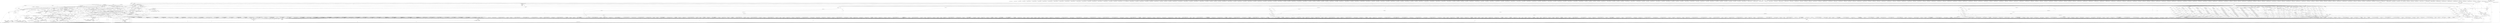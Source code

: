 digraph "0_ImageMagick_56d6e20de489113617cbbddaf41e92600a34db22@array" {
"1007231" [label="(Call,(const char *) attributes[i++])"];
"1007210" [label="(Call,attributes != (const xmlChar **) NULL)"];
"1000185" [label="(MethodParameterIn,const xmlChar **attributes)"];
"1007212" [label="(Call,(const xmlChar **) NULL)"];
"1007182" [label="(Call,(Image *) NULL)"];
"1000237" [label="(Call,(char *) NULL)"];
"1000232" [label="(Call,(const char *) NULL)"];
"1007229" [label="(Call,keyword=(const char *) attributes[i++])"];
"1007268" [label="(Call,LocaleCompare(keyword,\"compose\"))"];
"1007267" [label="(Call,LocaleCompare(keyword,\"compose\") == 0)"];
"1007299" [label="(Call,ThrowMSLException(OptionError,\"UnrecognizedAttribute\",\n                    keyword))"];
"1007283" [label="(Call,ThrowMSLException(OptionError,\"UnrecognizedComposeType\",\n                          value))"];
"1007275" [label="(Call,ParseCommandOption(MagickComposeOptions,\n                        MagickFalse,value))"];
"1007273" [label="(Call,option=ParseCommandOption(MagickComposeOptions,\n                        MagickFalse,value))"];
"1007280" [label="(Call,option < 0)"];
"1007295" [label="(Call,(CompositeOperator) option)"];
"1007287" [label="(Call,msl_info->image[n]->compose=(CompositeOperator) option)"];
"1007316" [label="(Call,QueryColorDatabase(value,\n                        &msl_info->image[n]->matte_color,exception))"];
"1007314" [label="(Call,(void) QueryColorDatabase(value,\n                        &msl_info->image[n]->matte_color,exception))"];
"1007345" [label="(Call,ParsePageGeometry(msl_info->image[n],value,\n                        &geometry,exception))"];
"1007343" [label="(Call,flags=ParsePageGeometry(msl_info->image[n],value,\n                        &geometry,exception))"];
"1007357" [label="(Call,flags & HeightValue)"];
"1007356" [label="(Call,(flags & HeightValue) == 0)"];
"1007416" [label="(Call,StringToLong(value))"];
"1007412" [label="(Call,frame_info.height=StringToLong(value))"];
"1007510" [label="(Call,(ssize_t) frame_info.height)"];
"1007506" [label="(Call,frame_info.y=(ssize_t) frame_info.height)"];
"1007544" [label="(Call,2*frame_info.y)"];
"1007532" [label="(Call,frame_info.height=msl_info->image[n]->rows+2*frame_info.y)"];
"1007536" [label="(Call,msl_info->image[n]->rows+2*frame_info.y)"];
"1007438" [label="(Call,StringToLong(value))"];
"1007434" [label="(Call,frame_info.inner_bevel=StringToLong(value))"];
"1007460" [label="(Call,StringToLong(value))"];
"1007456" [label="(Call,frame_info.outer_bevel=StringToLong(value))"];
"1007482" [label="(Call,StringToLong(value))"];
"1007478" [label="(Call,frame_info.width=StringToLong(value))"];
"1007501" [label="(Call,(ssize_t) frame_info.width)"];
"1007497" [label="(Call,frame_info.x=(ssize_t) frame_info.width)"];
"1007527" [label="(Call,2*frame_info.x)"];
"1007515" [label="(Call,frame_info.width=msl_info->image[n]->columns+2*frame_info.x)"];
"1007519" [label="(Call,msl_info->image[n]->columns+2*frame_info.x)"];
"1019593" [label="(Call,value != NULL)"];
"1019598" [label="(Call,DestroyString(value))"];
"1019596" [label="(Call,value=DestroyString(value))"];
"1007551" [label="(Call,FrameImage(msl_info->image[n],&frame_info,\n            &msl_info->image[n]->exception))"];
"1007549" [label="(Call,frame_image=FrameImage(msl_info->image[n],&frame_info,\n            &msl_info->image[n]->exception))"];
"1007568" [label="(Call,frame_image == (Image *) NULL)"];
"1007586" [label="(Call,msl_info->image[n]=frame_image)"];
"1007580" [label="(Call,DestroyImage(msl_info->image[n]))"];
"1007574" [label="(Call,msl_info->image[n]=DestroyImage(msl_info->image[n]))"];
"1019602" [label="(Call,DestroyExceptionInfo(exception))"];
"1019600" [label="(Call,exception=DestroyExceptionInfo(exception))"];
"1007328" [label="(Call,ThrowMSLException(OptionError,\"UnrecognizedAttribute\",\n                    keyword))"];
"1007397" [label="(Call,ThrowMSLException(OptionError,\"UnrecognizedAttribute\",\n                    keyword))"];
"1007419" [label="(Call,ThrowMSLException(OptionError,\"UnrecognizedAttribute\",\n                    keyword))"];
"1007441" [label="(Call,ThrowMSLException(OptionError,\"UnrecognizedAttribute\",\n                    keyword))"];
"1007463" [label="(Call,ThrowMSLException(OptionError,\"UnrecognizedAttribute\",\n                    keyword))"];
"1007485" [label="(Call,ThrowMSLException(OptionError,\"UnrecognizedAttribute\",\n                    keyword))"];
"1007492" [label="(Call,ThrowMSLException(OptionError,\"UnrecognizedAttribute\",\n                    keyword))"];
"1007309" [label="(Call,LocaleCompare(keyword, \"fill\"))"];
"1007308" [label="(Call,LocaleCompare(keyword, \"fill\") == 0)"];
"1007338" [label="(Call,LocaleCompare(keyword,\"geometry\"))"];
"1007337" [label="(Call,LocaleCompare(keyword,\"geometry\") == 0)"];
"1007407" [label="(Call,LocaleCompare(keyword,\"height\"))"];
"1007406" [label="(Call,LocaleCompare(keyword,\"height\") == 0)"];
"1007429" [label="(Call,LocaleCompare(keyword,\"inner\"))"];
"1007428" [label="(Call,LocaleCompare(keyword,\"inner\") == 0)"];
"1007451" [label="(Call,LocaleCompare(keyword,\"outer\"))"];
"1007450" [label="(Call,LocaleCompare(keyword,\"outer\") == 0)"];
"1007473" [label="(Call,LocaleCompare(keyword,\"width\"))"];
"1007472" [label="(Call,LocaleCompare(keyword,\"width\") == 0)"];
"1009730" [label="(Call,(Image *) NULL)"];
"1008599" [label="(Call,(const char *) attributes[i])"];
"1007573" [label="(ControlStructure,break;)"];
"1018046" [label="(Call,(Image*) NULL)"];
"1017467" [label="(Call,(Image *) NULL)"];
"1007317" [label="(Identifier,value)"];
"1007212" [label="(Call,(const xmlChar **) NULL)"];
"1017623" [label="(Call,(const char *) attributes[i])"];
"1006461" [label="(Call,(const char *) attributes[i])"];
"1007358" [label="(Identifier,flags)"];
"1003098" [label="(Call,StringToDouble(value,\n                        (char **) NULL))"];
"1014935" [label="(Call,(const char *) attributes[i++])"];
"1008311" [label="(Call,SetMSLAttributes(msl_info,keyword,value))"];
"1014502" [label="(Call,(Image *) NULL)"];
"1007471" [label="(ControlStructure,if (LocaleCompare(keyword,\"width\") == 0))"];
"1018943" [label="(Call,attributes != (const xmlChar **) NULL)"];
"1003100" [label="(Call,(char **) NULL)"];
"1004484" [label="(Call,(const char *) attributes[i++])"];
"1014729" [label="(Call,(const xmlChar *) NULL)"];
"1003912" [label="(Call,SyncCacheViewAuthenticPixels(composite_view,exception))"];
"1007282" [label="(Literal,0)"];
"1007295" [label="(Call,(CompositeOperator) option)"];
"1006772" [label="(Call,attributes[i] != (const xmlChar *) NULL)"];
"1000234" [label="(Identifier,NULL)"];
"1009820" [label="(Call,(const xmlChar *) NULL)"];
"1004528" [label="(Call,ParseGravityGeometry(msl_info->image[n],value,\n                        &geometry,exception))"];
"1016133" [label="(Call,(const char *) NULL)"];
"1010162" [label="(Call,ParseChannelOption(value))"];
"1008148" [label="(Call,(const xmlChar **) NULL)"];
"1007480" [label="(Identifier,frame_info)"];
"1003342" [label="(Call,(const xmlChar *) NULL)"];
"1008856" [label="(Call,(Image *) NULL)"];
"1004334" [label="(Call,(const xmlChar *) NULL)"];
"1019473" [label="(Call,attributes[i] != (const xmlChar *) NULL)"];
"1007309" [label="(Call,LocaleCompare(keyword, \"fill\"))"];
"1007516" [label="(Call,frame_info.width)"];
"1011845" [label="(Call,ParseCommandOption(MagickGravityOptions,MagickFalse,\n                        value))"];
"1007360" [label="(Literal,0)"];
"1004223" [label="(Call,(Image *) NULL)"];
"1014856" [label="(Call,(Image *) NULL)"];
"1001578" [label="(Call,(const xmlChar *) NULL)"];
"1014978" [label="(Call,(char **) NULL)"];
"1013508" [label="(Call,StringToLong( value ))"];
"1003329" [label="(Call,attributes != (const xmlChar **) NULL)"];
"1019592" [label="(ControlStructure,if ( value != NULL ))"];
"1007291" [label="(Identifier,msl_info)"];
"1000838" [label="(Call,CloneString(&draw_info->font,value))"];
"1015667" [label="(Call,StringToDouble(value,\n                        (char **) NULL))"];
"1007963" [label="(Call,attributes[i] != (const xmlChar *) NULL)"];
"1018123" [label="(Call,(Image *) NULL)"];
"1007581" [label="(Call,msl_info->image[n])"];
"1007489" [label="(ControlStructure,break;)"];
"1004977" [label="(Call,attributes[i] != (const xmlChar *) NULL)"];
"1007460" [label="(Call,StringToLong(value))"];
"1010505" [label="(Call,StringToDouble(value,\n                        (char **) NULL))"];
"1011376" [label="(Call,ThrowMSLException(OptionError,\"UnrecognizedBooleanType\",\n                          value))"];
"1004729" [label="(Call,(const xmlChar *) NULL)"];
"1013621" [label="(Call,(const xmlChar **) NULL)"];
"1009144" [label="(Call,(const char *) attributes[i])"];
"1000692" [label="(Call,ParseCommandOption(MagickAlignOptions,MagickFalse,\n                        value))"];
"1007302" [label="(Identifier,keyword)"];
"1012873" [label="(Call,(const char *) attributes[i++])"];
"1010794" [label="(Call,attributes[i] != (const xmlChar *) NULL)"];
"1007375" [label="(Call,frame_info.height=geometry.height)"];
"1010168" [label="(Call,ThrowMSLException(OptionError,\"UnrecognizedChannelType\",\n                          value))"];
"1016664" [label="(Call,StringToLong(value))"];
"1008628" [label="(Call,(char **) NULL)"];
"1018781" [label="(Call,(Image *) NULL)"];
"1001605" [label="(Call,(const char *) attributes[i])"];
"1003476" [label="(Call,(Image *) NULL)"];
"1007456" [label="(Call,frame_info.outer_bevel=StringToLong(value))"];
"1016231" [label="(Call,SetImageProperty(msl_info->image[n],keyword,value))"];
"1007580" [label="(Call,DestroyImage(msl_info->image[n]))"];
"1015173" [label="(Call,StringToUnsignedLong(value))"];
"1000279" [label="(Call,(Image *) NULL)"];
"1009307" [label="(Call,StringToLong(value))"];
"1019173" [label="(Call,(char **) NULL)"];
"1018251" [label="(Call,(Image*) NULL)"];
"1005603" [label="(Call,(char **) NULL)"];
"1001764" [label="(Call,(const char *) attributes[i++])"];
"1010711" [label="(Call,QueryMagickColor(value,&fill_color,exception))"];
"1011788" [label="(Call,CloneString(&draw_info->font,value))"];
"1003974" [label="(Call,ThrowMSLException(OptionError,\"UnrecognizedBooleanType\",\n                          value))"];
"1012946" [label="(Call,(Image *) NULL)"];
"1017585" [label="(Call,(const xmlChar **) NULL)"];
"1005877" [label="(Call,ParseGeometry(value,&geometry_info))"];
"1018952" [label="(Call,attributes[i] != (const xmlChar *) NULL)"];
"1006241" [label="(Call,(const xmlChar *) NULL)"];
"1009874" [label="(Call,StringToDouble(value,\n                        (char **) NULL))"];
"1009938" [label="(Call,StringToDouble(value,\n                        (char **) NULL))"];
"1012651" [label="(Call,(const xmlChar **) NULL)"];
"1007422" [label="(Identifier,keyword)"];
"1011967" [label="(Call,ParseGeometry(value,&geometry_info))"];
"1005478" [label="(Call,ThrowMSLException(OptionError,\"UnrecognizedGravityType\",\n                          value))"];
"1009346" [label="(Call,StringToLong(value))"];
"1017032" [label="(Call,(const char *) attributes[i++])"];
"1003146" [label="(Call,GetOneVirtualMagickPixel(msl_info->image[n],\n                        geometry.x,geometry.y,&target,exception))"];
"1014011" [label="(Call,(const char *) attributes[i++])"];
"1016068" [label="(Call,StringToLong( value ))"];
"1007301" [label="(Literal,\"UnrecognizedAttribute\")"];
"1012993" [label="(Call,(Image *) NULL)"];
"1008241" [label="(Call,CatchException(exception))"];
"1017221" [label="(Call,(Image *) NULL)"];
"1007328" [label="(Call,ThrowMSLException(OptionError,\"UnrecognizedAttribute\",\n                    keyword))"];
"1003024" [label="(Call,(const char *) attributes[i])"];
"1011331" [label="(Call,ParseCommandOption(MagickBooleanOptions,MagickFalse,\n                        value))"];
"1016433" [label="(Call,ParseCommandOption(MagickBooleanOptions,MagickFalse,\n                        value))"];
"1005777" [label="(Call,QueryColorDatabase(value,&draw_info->stroke,\n                        exception))"];
"1003852" [label="(Call,AcquireAuthenticCacheView(composite_image,\n                        exception))"];
"1005756" [label="(Call,ThrowMSLException(OptionError,\"UnrecognizedStretchType\",\n                          value))"];
"1018373" [label="(Call,(const char *) attributes[i])"];
"1007408" [label="(Identifier,keyword)"];
"1007410" [label="(Literal,0)"];
"1000529" [label="(Call,attributes[i] != (const xmlChar *) NULL)"];
"1014248" [label="(Call,(Image *) NULL)"];
"1007428" [label="(Call,LocaleCompare(keyword,\"inner\") == 0)"];
"1007724" [label="(Call,(char **) NULL)"];
"1007223" [label="(Call,(const xmlChar *) NULL)"];
"1003220" [label="(Call,StringToLong(value))"];
"1002993" [label="(Call,attributes[i] != (const xmlChar *) NULL)"];
"1005808" [label="(Call,ParseCommandOption(MagickStyleOptions,MagickFalse,\n                        value))"];
"1015865" [label="(Call,LocaleCompare(property,value))"];
"1015143" [label="(Call,ParseRegionGeometry(msl_info->image[n],value,\n                        &geometry,exception))"];
"1009893" [label="(Call,(char **) NULL)"];
"1004956" [label="(Call,(Image *) NULL)"];
"1003585" [label="(Call,ThrowMSLException(OptionError,\"UnrecognizedChannelType\",\n                          value))"];
"1010732" [label="(Call,StringToDouble(value,\n                        (char **) NULL))"];
"1001337" [label="(Call,StringToLong(value))"];
"1007486" [label="(Identifier,OptionError)"];
"1007417" [label="(Identifier,value)"];
"1014663" [label="(Call,(Image *) NULL)"];
"1006434" [label="(Call,(const xmlChar *) NULL)"];
"1012757" [label="(Call,StringToLong(value))"];
"1015597" [label="(Call,ParseCommandOption(MagickColorspaceOptions,\n                        MagickFalse,value))"];
"1013026" [label="(Call,(const char *) attributes[i++])"];
"1001156" [label="(Call,StringToLong(value))"];
"1007406" [label="(Call,LocaleCompare(keyword,\"height\") == 0)"];
"1002331" [label="(Call,(const xmlChar *) NULL)"];
"1008729" [label="(Call,(Image *) NULL)"];
"1015066" [label="(Call,(Image *) NULL)"];
"1007346" [label="(Call,msl_info->image[n])"];
"1007077" [label="(Call,attributes[i] != (const xmlChar *) NULL)"];
"1006523" [label="(Call,(char **) NULL)"];
"1000392" [label="(Call,ParseCommandOption(MagickNoiseOptions,MagickFalse,\n                        value))"];
"1012102" [label="(Call,StringToLong(value))"];
"1014268" [label="(Call,attributes != (const xmlChar **) NULL)"];
"1002499" [label="(Call,(Image *) NULL)"];
"1007485" [label="(Call,ThrowMSLException(OptionError,\"UnrecognizedAttribute\",\n                    keyword))"];
"1000862" [label="(Call,ParsePageGeometry(msl_info->image[n],value,\n                        &geometry,exception))"];
"1007497" [label="(Call,frame_info.x=(ssize_t) frame_info.width)"];
"1003604" [label="(Call,QueryColorDatabase(value,\n                        &composite_image->background_color,exception))"];
"1012861" [label="(Call,attributes[i] != (const xmlChar *) NULL)"];
"1007472" [label="(Call,LocaleCompare(keyword,\"width\") == 0)"];
"1007416" [label="(Call,StringToLong(value))"];
"1016408" [label="(Call,ParseGeometry(value,&geometry_info))"];
"1007423" [label="(ControlStructure,break;)"];
"1019031" [label="(Call,(const char *) NULL)"];
"1013260" [label="(Call,attributes[i] != (const xmlChar *) NULL)"];
"1007337" [label="(Call,LocaleCompare(keyword,\"geometry\") == 0)"];
"1008883" [label="(Call,attributes[i] != (const xmlChar *) NULL)"];
"1009667" [label="(Call,attributes[i] != (const xmlChar *) NULL)"];
"1007794" [label="(Call,StringToDouble(value,(char **) NULL))"];
"1010906" [label="(Call,attributes[i] != (const xmlChar *) NULL)"];
"1007655" [label="(Call,attributes != (const xmlChar **) NULL)"];
"1019526" [label="(Call,CopyMagickString(msl_info->image[n]->filename,value,\n                      MaxTextExtent))"];
"1007668" [label="(Call,(const xmlChar *) NULL)"];
"1012122" [label="(Call,ThrowMSLException(OptionError,\"UnrecognizedStyleType\",\n                          value))"];
"1005116" [label="(Call,(const char *) attributes[i++])"];
"1007621" [label="(Call,(Image *) NULL)"];
"1018821" [label="(Call,(Image *) NULL)"];
"1007343" [label="(Call,flags=ParsePageGeometry(msl_info->image[n],value,\n                        &geometry,exception))"];
"1019118" [label="(Call,attributes[i] != (const xmlChar *) NULL)"];
"1013005" [label="(Call,attributes != (const xmlChar **) NULL)"];
"1000232" [label="(Call,(const char *) NULL)"];
"1011472" [label="(Call,(const xmlChar **) NULL)"];
"1013107" [label="(Call,(char **) NULL)"];
"1007499" [label="(Identifier,frame_info)"];
"1005577" [label="(Call,CloneString(&draw_info->primitive,value))"];
"1011650" [label="(Call,ThrowMSLException(OptionError,\"UnrecognizedAlignType\",\n                          value))"];
"1007493" [label="(Identifier,OptionError)"];
"1007474" [label="(Identifier,keyword)"];
"1013619" [label="(Call,attributes == (const xmlChar **) NULL)"];
"1007219" [label="(Call,attributes[i] != (const xmlChar *) NULL)"];
"1007433" [label="(Block,)"];
"1000235" [label="(Call,value=(char *) NULL)"];
"1017604" [label="(Call,(const char *) attributes[i++])"];
"1008762" [label="(Call,(const char *) attributes[i++])"];
"1007409" [label="(Literal,\"height\")"];
"1005546" [label="(Call,ConcatenateString(&draw_info->primitive,value))"];
"1005995" [label="(Call,StringToLong(value))"];
"1007434" [label="(Call,frame_info.inner_bevel=StringToLong(value))"];
"1003814" [label="(Call,StringToLong(value))"];
"1007441" [label="(Call,ThrowMSLException(OptionError,\"UnrecognizedAttribute\",\n                    keyword))"];
"1018560" [label="(Call,(Image *) NULL)"];
"1007477" [label="(Block,)"];
"1016302" [label="(Call,attributes[i] != (const xmlChar *) NULL)"];
"1006249" [label="(Call,(const char *) attributes[i++])"];
"1007275" [label="(Call,ParseCommandOption(MagickComposeOptions,\n                        MagickFalse,value))"];
"1003448" [label="(Call,(const char *) NULL)"];
"1015731" [label="(Call,attributes == (const xmlChar **) NULL)"];
"1000307" [label="(Call,(const xmlChar *) NULL)"];
"1010825" [label="(Call,(const char *) attributes[i])"];
"1006832" [label="(Call,ThrowMSLException(OptionError,\"UnrecognizedElement\",(const char *) tag))"];
"1008874" [label="(Call,attributes != (const xmlChar **) NULL)"];
"1019122" [label="(Call,(const xmlChar *) NULL)"];
"1007527" [label="(Call,2*frame_info.x)"];
"1003636" [label="(Call,ParsePageGeometry(msl_info->image[n],value,\n                        &geometry,exception))"];
"1016250" [label="(Call,SetImageProperty(msl_info->image[n],keyword,value))"];
"1017362" [label="(Call,StringToDouble(value,\n                        (char **) NULL))"];
"1007533" [label="(Call,frame_info.height)"];
"1015733" [label="(Call,(const xmlChar **) NULL)"];
"1018222" [label="(Call,LocaleCompare(theAttr, value))"];
"1008947" [label="(Call,ThrowMSLException(OptionError,\"UnrecognizedBooleanType\",\n                          value))"];
"1008651" [label="(Call,(char **) NULL)"];
"1010806" [label="(Call,(const char *) attributes[i++])"];
"1017596" [label="(Call,(const xmlChar *) NULL)"];
"1002533" [label="(Call,(const char *) attributes[i++])"];
"1002705" [label="(Call,attributes[i] != (const xmlChar *) NULL)"];
"1007475" [label="(Literal,\"width\")"];
"1007108" [label="(Call,(const char *) attributes[i])"];
"1017492" [label="(Call,(const xmlChar *) NULL)"];
"1003350" [label="(Call,(const char *) attributes[i++])"];
"1017427" [label="(Call,(Image *) NULL)"];
"1007329" [label="(Identifier,OptionError)"];
"1004558" [label="(Call,StringToLong(value))"];
"1015276" [label="(Call,(Image *) NULL)"];
"1007510" [label="(Call,(ssize_t) frame_info.height)"];
"1009698" [label="(Call,(const char *) attributes[i])"];
"1009249" [label="(Call,GetOneVirtualMagickPixel(msl_info->image[n],\n                        geometry.x,geometry.y,&target,exception))"];
"1007426" [label="(Block,)"];
"1018149" [label="(Call,(const xmlChar *) NULL)"];
"1007345" [label="(Call,ParsePageGeometry(msl_info->image[n],value,\n                        &geometry,exception))"];
"1008282" [label="(Call,(Image *) NULL)"];
"1005095" [label="(Call,attributes != (const xmlChar **) NULL)"];
"1007440" [label="(ControlStructure,break;)"];
"1008160" [label="(Call,(const xmlChar *) NULL)"];
"1000185" [label="(MethodParameterIn,const xmlChar **attributes)"];
"1013693" [label="(Call,StringToDouble(value,\n                        (char **) NULL))"];
"1004968" [label="(Call,attributes != (const xmlChar **) NULL)"];
"1019108" [label="(Call,attributes == (const xmlChar **) NULL)"];
"1002109" [label="(Call,QueryColorDatabase(value,\n                        &msl_info->image[n]->border_color,exception))"];
"1000541" [label="(Call,(const char *) attributes[i++])"];
"1016551" [label="(Call,attributes[i] != (const xmlChar *) NULL)"];
"1011228" [label="(Call,(const xmlChar *) NULL)"];
"1011479" [label="(Call,attributes[i] != (const xmlChar *) NULL)"];
"1007276" [label="(Identifier,MagickComposeOptions)"];
"1017254" [label="(Call,(const char *) attributes[i++])"];
"1006803" [label="(Call,(const char *) attributes[i])"];
"1007544" [label="(Call,2*frame_info.y)"];
"1010626" [label="(Call,(const xmlChar *) NULL)"];
"1013264" [label="(Call,(const xmlChar *) NULL)"];
"1018710" [label="(Call,(char **) NULL)"];
"1003769" [label="(Call,LocaleCompare(value,value))"];
"1000895" [label="(Call,ParseCommandOption(MagickGravityOptions,\n                        MagickFalse,value))"];
"1015773" [label="(Call,(const char *) attributes[i])"];
"1004756" [label="(Call,(const char *) attributes[i])"];
"1007056" [label="(Call,(Image *) NULL)"];
"1018629" [label="(Call,(Image *) NULL)"];
"1012008" [label="(Call,(char **) NULL)"];
"1004781" [label="(Call,StringToLong(value))"];
"1017908" [label="(Call,(Image*) NULL)"];
"1007501" [label="(Call,(ssize_t) frame_info.width)"];
"1015948" [label="(Call,ParseGeometry(value,&geometry_info))"];
"1001565" [label="(Call,attributes != (const xmlChar **) NULL)"];
"1010106" [label="(Call,attributes[i] != (const xmlChar *) NULL)"];
"1006586" [label="(Call,(Image *) NULL)"];
"1010507" [label="(Call,(char **) NULL)"];
"1004701" [label="(Call,(Image *) NULL)"];
"1011282" [label="(Call,StringToLong(value))"];
"1018708" [label="(Call,StringToDouble(value,\n                        (char **) NULL))"];
"1002068" [label="(Call,ParseCommandOption(MagickComposeOptions,MagickFalse,\n                        value))"];
"1010304" [label="(Call,(const char *) attributes[i])"];
"1009008" [label="(Call,CloneImage(msl_info->image[j],0,0,\n                            MagickFalse,exception))"];
"1007335" [label="(Block,)"];
"1007465" [label="(Literal,\"UnrecognizedAttribute\")"];
"1008568" [label="(Call,attributes == (const xmlChar **) NULL)"];
"1010285" [label="(Call,(const char *) attributes[i++])"];
"1007359" [label="(Identifier,HeightValue)"];
"1004108" [label="(Call,StringToLong(value))"];
"1007491" [label="(Block,)"];
"1008556" [label="(Call,(Image *) NULL)"];
"1017020" [label="(Call,attributes[i] != (const xmlChar *) NULL)"];
"1007286" [label="(Identifier,value)"];
"1006711" [label="(Call,(Image *) NULL)"];
"1007444" [label="(Identifier,keyword)"];
"1017972" [label="(Call,(const char *) attributes[i])"];
"1001983" [label="(Call,(Image *) NULL)"];
"1003694" [label="(Call,ThrowMSLException(OptionError,\"UnrecognizedGravityType\",\n                          value))"];
"1017944" [label="(Call,(const xmlChar *) NULL)"];
"1018945" [label="(Call,(const xmlChar **) NULL)"];
"1008486" [label="(Call,(Image *) NULL)"];
"1007430" [label="(Identifier,keyword)"];
"1018416" [label="(Call,(Image *) NULL)"];
"1013153" [label="(Call,(Image *) NULL)"];
"1007443" [label="(Literal,\"UnrecognizedAttribute\")"];
"1007404" [label="(Block,)"];
"1019110" [label="(Call,(const xmlChar **) NULL)"];
"1005104" [label="(Call,attributes[i] != (const xmlChar *) NULL)"];
"1007307" [label="(ControlStructure,if (LocaleCompare(keyword, \"fill\") == 0))"];
"1004737" [label="(Call,(const char *) attributes[i++])"];
"1007552" [label="(Call,msl_info->image[n])"];
"1007399" [label="(Literal,\"UnrecognizedAttribute\")"];
"1012054" [label="(Call,ParseCommandOption(MagickStretchOptions,MagickFalse,\n                        value))"];
"1004321" [label="(Call,attributes != (const xmlChar **) NULL)"];
"1007303" [label="(ControlStructure,break;)"];
"1008876" [label="(Call,(const xmlChar **) NULL)"];
"1007796" [label="(Call,(char **) NULL)"];
"1007519" [label="(Call,msl_info->image[n]->columns+2*frame_info.x)"];
"1019259" [label="(Call,(const char *) attributes[i++])"];
"1009457" [label="(Call,attributes != (const xmlChar **) NULL)"];
"1018177" [label="(Call,(const char *) attributes[i])"];
"1003224" [label="(Call,GetOneVirtualMagickPixel(msl_info->image[n],\n                        geometry.x,geometry.y,&target,exception))"];
"1007272" [label="(Block,)"];
"1007451" [label="(Call,LocaleCompare(keyword,\"outer\"))"];
"1015555" [label="(Call,(const char *) attributes[i])"];
"1017918" [label="(Call,(Image *) NULL)"];
"1013528" [label="(Call,StringToLong( value ))"];
"1007496" [label="(ControlStructure,break;)"];
"1008649" [label="(Call,StringToDouble(value,(char **) NULL))"];
"1004718" [label="(Call,(const xmlChar **) NULL)"];
"1005399" [label="(Call,CloneString(&draw_info->family,value))"];
"1010684" [label="(Call,ThrowMSLException(OptionError,\"UnrecognizedChannelType\",\n                          value))"];
"1007184" [label="(Identifier,NULL)"];
"1014913" [label="(Call,attributes == (const xmlChar **) NULL)"];
"1009914" [label="(Call,ParseGeometry(value,&geometry_info))"];
"1010470" [label="(Call,ParseGeometry(value,&geometry_info))"];
"1007478" [label="(Call,frame_info.width=StringToLong(value))"];
"1006293" [label="(Call,ParseGeometry(value,&geometry_info))"];
"1009104" [label="(Call,attributes != (const xmlChar **) NULL)"];
"1003452" [label="(Call,LocaleCompare(attribute,value))"];
"1010545" [label="(Call,(Image *) NULL)"];
"1004476" [label="(Call,(const xmlChar *) NULL)"];
"1007473" [label="(Call,LocaleCompare(keyword,\"width\"))"];
"1007955" [label="(Call,(const xmlChar **) NULL)"];
"1014055" [label="(Call,ParseCommandOption(MagickFilterOptions,MagickFalse,\n                        value))"];
"1004443" [label="(Call,(Image *) NULL)"];
"1005702" [label="(Call,(char **) NULL)"];
"1007352" [label="(Call,&geometry)"];
"1018731" [label="(Call,ParseGeometry(value,&geometry_info))"];
"1011909" [label="(Call,(char **) NULL)"];
"1010896" [label="(Call,attributes == (const xmlChar **) NULL)"];
"1004147" [label="(Call,StringToLong(value))"];
"1000785" [label="(Call,CloneString(&draw_info->encoding,value))"];
"1018983" [label="(Call,(const char *) attributes[i])"];
"1007273" [label="(Call,option=ParseCommandOption(MagickComposeOptions,\n                        MagickFalse,value))"];
"1006679" [label="(Call,(const char *) attributes[i])"];
"1009559" [label="(Call,(char **) NULL)"];
"1009478" [label="(Call,(const char *) attributes[i++])"];
"1016998" [label="(Call,(Image *) NULL)"];
"1001203" [label="(Call,CloneString(&draw_info->text,value))"];
"1016530" [label="(Call,(Image *) NULL)"];
"1012165" [label="(Call,ParseGeometry(value,&geometry_info))"];
"1005008" [label="(Call,(const char *) attributes[i])"];
"1005566" [label="(Call,(char **) NULL)"];
"1009557" [label="(Call,StringToDouble(value,\n                        (char **) NULL))"];
"1002635" [label="(Call,(Image *) NULL)"];
"1007266" [label="(ControlStructure,if (LocaleCompare(keyword,\"compose\") == 0))"];
"1012914" [label="(Call,value == (char *) NULL)"];
"1002016" [label="(Call,(const xmlChar *) NULL)"];
"1017744" [label="(Call,(const xmlChar *) NULL)"];
"1009282" [label="(Call,StringToDouble(value,(char **) NULL))"];
"1005097" [label="(Call,(const xmlChar **) NULL)"];
"1018137" [label="(Call,(const xmlChar **) NULL)"];
"1011368" [label="(Call,ParseCommandOption(MagickBooleanOptions,MagickFalse,\n                        value))"];
"1015895" [label="(Call,ParseCommandOption(\n                    MagickColorspaceOptions,MagickFalse,value))"];
"1004884" [label="(Call,(const char *) attributes[i])"];
"1019601" [label="(Identifier,exception)"];
"1008355" [label="(Call,attributes[i] != (const xmlChar *) NULL)"];
"1018873" [label="(Call,(const char *) attributes[i])"];
"1006890" [label="(Call,(Image *) NULL)"];
"1007284" [label="(Identifier,OptionError)"];
"1007230" [label="(Identifier,keyword)"];
"1007517" [label="(Identifier,frame_info)"];
"1007498" [label="(Call,frame_info.x)"];
"1007470" [label="(Block,)"];
"1015288" [label="(Call,attributes != (const xmlChar **) NULL)"];
"1007551" [label="(Call,FrameImage(msl_info->image[n],&frame_info,\n            &msl_info->image[n]->exception))"];
"1007495" [label="(Identifier,keyword)"];
"1007427" [label="(ControlStructure,if (LocaleCompare(keyword,\"inner\") == 0))"];
"1001814" [label="(Call,ThrowMSLException(OptionError,\"UnrecognizedChannelType\",\n                          value))"];
"1004306" [label="(Call,(Image *) NULL)"];
"1013999" [label="(Call,attributes[i] != (const xmlChar *) NULL)"];
"1007354" [label="(Identifier,exception)"];
"1010615" [label="(Call,(const xmlChar **) NULL)"];
"1004503" [label="(Call,(const char *) attributes[i])"];
"1018135" [label="(Call,attributes == (const xmlChar **) NULL)"];
"1004916" [label="(Call,(Image *) NULL)"];
"1009466" [label="(Call,attributes[i] != (const xmlChar *) NULL)"];
"1016293" [label="(Call,attributes != (const xmlChar **) NULL)"];
"1002574" [label="(Call,StringToDouble(value,(char **) NULL))"];
"1003989" [label="(Call,(Image *) NULL)"];
"1012916" [label="(Call,(char *) NULL)"];
"1000522" [label="(Call,(const xmlChar **) NULL)"];
"1002451" [label="(Call,(Image *) NULL)"];
"1014605" [label="(Call,StringToLong( value ))"];
"1011015" [label="(Call,(Image *) NULL)"];
"1006330" [label="(Call,(char **) NULL)"];
"1000359" [label="(Call,ParseChannelOption(value))"];
"1003966" [label="(Call,ParseCommandOption(MagickBooleanOptions,MagickFalse,\n                        value))"];
"1007229" [label="(Call,keyword=(const char *) attributes[i++])"];
"1008606" [label="(Call,CopyMagickString(key,value,MaxTextExtent))"];
"1002597" [label="(Call,StringToLong( value ))"];
"1001108" [label="(Call,ParseCommandOption(MagickStretchOptions,\n                        MagickFalse,value))"];
"1014120" [label="(Call,StringToUnsignedLong(value))"];
"1007287" [label="(Call,msl_info->image[n]->compose=(CompositeOperator) option)"];
"1012239" [label="(Call,StringToLong(value))"];
"1016886" [label="(Call,StringToDouble(value,(char **) NULL))"];
"1004323" [label="(Call,(const xmlChar **) NULL)"];
"1000936" [label="(Call,(char **) NULL)"];
"1004989" [label="(Call,(const char *) attributes[i++])"];
"1006216" [label="(Call,(Image *) NULL)"];
"1008367" [label="(Call,(const char *) attributes[i++])"];
"1016823" [label="(Call,attributes != (const xmlChar **) NULL)"];
"1003185" [label="(Call,GetOneVirtualMagickPixel(msl_info->image[n],\n                        geometry.x,geometry.y,&target,exception))"];
"1017831" [label="(Call,StringToDouble(value,\n                        (char **) NULL))"];
"1000959" [label="(Call,(char **) NULL)"];
"1011491" [label="(Call,(const char *) attributes[i++])"];
"1000533" [label="(Call,(const xmlChar *) NULL)"];
"1018113" [label="(Call,(Image*) NULL)"];
"1002848" [label="(Call,StringToLong(value))"];
"1004330" [label="(Call,attributes[i] != (const xmlChar *) NULL)"];
"1003831" [label="(Call,SetImageArtifact(msl_info->image[n],\n                                            \"compose:args\",value))"];
"1013667" [label="(Call,(const char *) attributes[i])"];
"1012922" [label="(Call,CopyMagickString(msl_info->image_info[n]->filename,\n                       value,MaxTextExtent))"];
"1000315" [label="(Call,(const char *) attributes[i++])"];
"1007368" [label="(Call,frame_info.width=geometry.width)"];
"1005726" [label="(Call,(char **) NULL)"];
"1005564" [label="(Call,StringToDouble(value,\n                        (char **) NULL))"];
"1005338" [label="(Call,CloneString(&draw_info->density,value))"];
"1017121" [label="(Call,StringToLong( value ))"];
"1008570" [label="(Call,(const xmlChar **) NULL)"];
"1007458" [label="(Identifier,frame_info)"];
"1012865" [label="(Call,(const xmlChar *) NULL)"];
"1012283" [label="(Call,StringToLong(value))"];
"1017564" [label="(Call,(Image *) NULL)"];
"1016909" [label="(Call,StringToLong( value ))"];
"1017387" [label="(Call,StringToLong(value))"];
"1009106" [label="(Call,(const xmlChar **) NULL)"];
"1018835" [label="(Call,(const xmlChar **) NULL)"];
"1000934" [label="(Call,StringToDouble(value,(char **) NULL))"];
"1008346" [label="(Call,attributes != (const xmlChar **) NULL)"];
"1007549" [label="(Call,frame_image=FrameImage(msl_info->image[n],&frame_info,\n            &msl_info->image[n]->exception))"];
"1007182" [label="(Call,(Image *) NULL)"];
"1017519" [label="(Call,(const char *) attributes[i])"];
"1007419" [label="(Call,ThrowMSLException(OptionError,\"UnrecognizedAttribute\",\n                    keyword))"];
"1018321" [label="(Call,(Image *) NULL)"];
"1001783" [label="(Call,(const char *) attributes[i])"];
"1012970" [label="(Call,SetMSLAttributes(msl_info,keyword,value))"];
"1000729" [label="(Call,ThrowMSLException(OptionError,\"UnrecognizedBooleanType\",\n                          value))"];
"1004463" [label="(Call,attributes != (const xmlChar **) NULL)"];
"1008334" [label="(Call,(Image *) NULL)"];
"1019463" [label="(Call,attributes == (const xmlChar **) NULL)"];
"1007327" [label="(ControlStructure,break;)"];
"1014806" [label="(Call,ParseGeometry(value,&geometry_info))"];
"1014277" [label="(Call,attributes[i] != (const xmlChar *) NULL)"];
"1014090" [label="(Call,ParseRegionGeometry(msl_info->image[n],value,\n                        &geometry,exception))"];
"1007967" [label="(Call,(const xmlChar *) NULL)"];
"1001168" [label="(Call,ParseCommandOption(MagickStyleOptions,MagickFalse,\n                        value))"];
"1017364" [label="(Call,(char **) NULL)"];
"1010414" [label="(Call,attributes[i] != (const xmlChar *) NULL)"];
"1002997" [label="(Call,(const xmlChar *) NULL)"];
"1019598" [label="(Call,DestroyString(value))"];
"1017327" [label="(Call,ParseGeometry(value,&geometry_info))"];
"1009658" [label="(Call,attributes != (const xmlChar **) NULL)"];
"1015903" [label="(Call,ThrowMSLException(OptionError,\"UnrecognizedColorspace\",\n                      value))"];
"1010898" [label="(Call,(const xmlChar **) NULL)"];
"1015515" [label="(Call,attributes != (const xmlChar **) NULL)"];
"1002076" [label="(Call,ThrowMSLException(OptionError,\"UnrecognizedComposeType\",\n                          value))"];
"1014063" [label="(Call,ThrowMSLException(OptionError,\"UnrecognizedNoiseType\",\n                          value))"];
"1005661" [label="(Call,ParseGeometry(value,&geometry_info))"];
"1017481" [label="(Call,(const xmlChar **) NULL)"];
"1008939" [label="(Call,ParseCommandOption(MagickBooleanOptions,MagickFalse,\n                        value))"];
"1014556" [label="(Call,(const char *) attributes[i])"];
"1014003" [label="(Call,(const xmlChar *) NULL)"];
"1016682" [label="(Call,StringToDouble(value,\n                        (char **) NULL))"];
"1001731" [label="(Call,(Image *) NULL)"];
"1005384" [label="(Call,QueryColorDatabase(value,&draw_info->fill,\n                        exception))"];
"1008781" [label="(Call,(const char *) attributes[i])"];
"1015487" [label="(Call,(Image *) NULL)"];
"1009001" [label="(Call,LocaleCompare(attribute,value))"];
"1007452" [label="(Identifier,keyword)"];
"1013272" [label="(Call,(const char *) attributes[i++])"];
"1011255" [label="(Call,(const char *) attributes[i])"];
"1011907" [label="(Call,StringToDouble(value,(char **) NULL))"];
"1018346" [label="(Call,(const xmlChar *) NULL)"];
"1001876" [label="(Call,StringToDouble(value,(char **) NULL))"];
"1004853" [label="(Call,attributes[i] != (const xmlChar *) NULL)"];
"1011774" [label="(Call,CloneString(&draw_info->family,value))"];
"1015927" [label="(Call,SetImageProperty(msl_info->image[n],keyword,value))"];
"1014528" [label="(Call,(const xmlChar *) NULL)"];
"1012083" [label="(Call,QueryColorDatabase(value,&draw_info->stroke,\n                        exception))"];
"1003765" [label="(Call,(const char *) NULL)"];
"1003943" [label="(Call,(char **) NULL)"];
"1010418" [label="(Call,(const xmlChar *) NULL)"];
"1007269" [label="(Identifier,keyword)"];
"1007233" [label="(Call,attributes[i++])"];
"1001315" [label="(Call,StringToLong(value))"];
"1018071" [label="(Call,(Image *) NULL)"];
"1005296" [label="(Call,ParseCommandOption(MagickBooleanOptions,MagickFalse,\n                        value))"];
"1010884" [label="(Call,(Image *) NULL)"];
"1002239" [label="(Call,(Image *) NULL)"];
"1007015" [label="(Call,(Image *) NULL)"];
"1018276" [label="(Call,(Image *) NULL)"];
"1007299" [label="(Call,ThrowMSLException(OptionError,\"UnrecognizedAttribute\",\n                    keyword))"];
"1007534" [label="(Identifier,frame_info)"];
"1007492" [label="(Call,ThrowMSLException(OptionError,\"UnrecognizedAttribute\",\n                    keyword))"];
"1017740" [label="(Call,attributes[i] != (const xmlChar *) NULL)"];
"1008590" [label="(Call,(const char *) attributes[i++])"];
"1012662" [label="(Call,(const xmlChar *) NULL)"];
"1007751" [label="(Call,ThrowMSLException(OptionError,\"UnrecognizedChannelType\",\n                          value))"];
"1007407" [label="(Call,LocaleCompare(keyword,\"height\"))"];
"1015753" [label="(Call,(const char *) attributes[i++])"];
"1010097" [label="(Call,attributes != (const xmlChar **) NULL)"];
"1007411" [label="(Block,)"];
"1007462" [label="(ControlStructure,break;)"];
"1002383" [label="(Call,QueryColorDatabase(value,&target,\n                        &msl_info->image[n]->exception))"];
"1012006" [label="(Call,StringToDouble(value,(char **) NULL))"];
"1012851" [label="(Call,attributes == (const xmlChar **) NULL)"];
"1016362" [label="(Call,(char **) NULL)"];
"1014756" [label="(Call,(const char *) attributes[i])"];
"1001752" [label="(Call,attributes[i] != (const xmlChar *) NULL)"];
"1006237" [label="(Call,attributes[i] != (const xmlChar *) NULL)"];
"1007280" [label="(Call,option < 0)"];
"1007421" [label="(Literal,\"UnrecognizedAttribute\")"];
"1006639" [label="(Call,attributes != (const xmlChar **) NULL)"];
"1016090" [label="(Call,SetImageProperty(msl_info->image[n],keyword,value))"];
"1010922" [label="(Call,(const char *) attributes[i++])"];
"1007297" [label="(Identifier,option)"];
"1004832" [label="(Call,(Image *) NULL)"];
"1018641" [label="(Call,attributes != (const xmlChar **) NULL)"];
"1010110" [label="(Call,(const xmlChar *) NULL)"];
"1007281" [label="(Identifier,option)"];
"1009891" [label="(Call,StringToDouble(value,\n                        (char **) NULL))"];
"1006931" [label="(Call,(Image *) NULL)"];
"1010678" [label="(Call,ParseChannelOption(value))"];
"1007277" [label="(Identifier,MagickFalse)"];
"1011679" [label="(Call,ThrowMSLException(OptionError,\"UnrecognizedBooleanType\",\n                          value))"];
"1000763" [label="(Call,CloneString(&draw_info->density,value))"];
"1013929" [label="(Call,(Image *) NULL)"];
"1009203" [label="(Call,(char **) NULL)"];
"1007195" [label="(Call,ResetMagickMemory(&frame_info,0,sizeof(frame_info)))"];
"1017672" [label="(Call,StringToDouble(value,\n                        (char **) NULL))"];
"1014785" [label="(Call,(char **) NULL)"];
"1000303" [label="(Call,attributes[i] != (const xmlChar *) NULL)"];
"1003686" [label="(Call,ParseCommandOption(MagickGravityOptions,MagickFalse,\n                        value))"];
"1007279" [label="(ControlStructure,if (option < 0))"];
"1013762" [label="(Call,StringToDouble(value,(char **) NULL))"];
"1016360" [label="(Call,StringToDouble(value,\n                        (char **) NULL))"];
"1008413" [label="(Call,StringToDouble(value,\n                        (char **) NULL))"];
"1007941" [label="(Call,(Image *) NULL)"];
"1003532" [label="(Call,(const char *) attributes[i])"];
"1013105" [label="(Call,StringToDouble(value,\n                        (char **) NULL))"];
"1013785" [label="(Call,StringToDouble(value,(char **) NULL))"];
"1008887" [label="(Call,(const xmlChar *) NULL)"];
"1009470" [label="(Call,(const xmlChar *) NULL)"];
"1007537" [label="(Call,msl_info->image[n]->rows)"];
"1019247" [label="(Call,attributes[i] != (const xmlChar *) NULL)"];
"1012658" [label="(Call,attributes[i] != (const xmlChar *) NULL)"];
"1013717" [label="(Call,ParseGeometry(value,&geometry_info))"];
"1003369" [label="(Call,(const char *) attributes[i])"];
"1019547" [label="(Call,SetMSLAttributes(msl_info,keyword,value))"];
"1006430" [label="(Call,attributes[i] != (const xmlChar *) NULL)"];
"1002717" [label="(Call,(const char *) attributes[i++])"];
"1002012" [label="(Call,attributes[i] != (const xmlChar *) NULL)"];
"1009113" [label="(Call,attributes[i] != (const xmlChar *) NULL)"];
"1004081" [label="(Call,(Image *) NULL)"];
"1007331" [label="(Identifier,keyword)"];
"1005700" [label="(Call,StringToDouble(value,(char **) NULL))"];
"1015528" [label="(Call,(const xmlChar *) NULL)"];
"1010273" [label="(Call,attributes[i] != (const xmlChar *) NULL)"];
"1006765" [label="(Call,(const xmlChar **) NULL)"];
"1007398" [label="(Identifier,OptionError)"];
"1012893" [label="(Call,(const char *) attributes[i])"];
"1007342" [label="(Block,)"];
"1003661" [label="(Call,GetOneVirtualPixel(msl_info->image[n],geometry.x,\n                        geometry.y,&target,exception))"];
"1004660" [label="(Call,(Image *) NULL)"];
"1007991" [label="(Call,CopyMagickString(key,value,MaxTextExtent))"];
"1014955" [label="(Call,(const char *) attributes[i])"];
"1007568" [label="(Call,frame_image == (Image *) NULL)"];
"1002181" [label="(Call,StringToLong(value))"];
"1004602" [label="(Call,StringToLong(value))"];
"1000400" [label="(Call,ThrowMSLException(OptionError,\"UnrecognizedNoiseType\",\n                          value))"];
"1017101" [label="(Call,StringToLong( value ))"];
"1017024" [label="(Call,(const xmlChar *) NULL)"];
"1007306" [label="(Block,)"];
"1010798" [label="(Call,(const xmlChar *) NULL)"];
"1017273" [label="(Call,(const char *) attributes[i])"];
"1015745" [label="(Call,(const xmlChar *) NULL)"];
"1007507" [label="(Call,frame_info.y)"];
"1001808" [label="(Call,ParseChannelOption(value))"];
"1010941" [label="(Call,(const char *) attributes[i])"];
"1008146" [label="(Call,attributes == (const xmlChar **) NULL)"];
"1017233" [label="(Call,attributes != (const xmlChar **) NULL)"];
"1016888" [label="(Call,(char **) NULL)"];
"1007397" [label="(Call,ThrowMSLException(OptionError,\"UnrecognizedAttribute\",\n                    keyword))"];
"1012032" [label="(Call,(char **) NULL)"];
"1011853" [label="(Call,ThrowMSLException(OptionError,\"UnrecognizedGravityType\",\n                          value))"];
"1002761" [label="(Call,ParsePageGeometry(msl_info->image[n],value,\n                        &geometry,exception))"];
"1010653" [label="(Call,(const char *) attributes[i])"];
"1008582" [label="(Call,(const xmlChar *) NULL)"];
"1007238" [label="(Identifier,attribute)"];
"1007265" [label="(Block,)"];
"1009522" [label="(Call,ParseGeometry(value,&geometry_info))"];
"1004151" [label="(Call,GetOneVirtualPixel(msl_info->image[n],geometry.x,\n                        geometry.y,&target,exception))"];
"1006268" [label="(Call,(const char *) attributes[i])"];
"1014737" [label="(Call,(const char *) attributes[i++])"];
"1009807" [label="(Call,attributes != (const xmlChar **) NULL)"];
"1007356" [label="(Call,(flags & HeightValue) == 0)"];
"1005413" [label="(Call,CloneString(&draw_info->font,value))"];
"1011884" [label="(Call,StringToDouble(value,\n                        (char **) NULL))"];
"1016542" [label="(Call,attributes != (const xmlChar **) NULL)"];
"1004112" [label="(Call,GetOneVirtualPixel(msl_info->image[n],geometry.x,\n                        geometry.y,&target,exception))"];
"1014524" [label="(Call,attributes[i] != (const xmlChar *) NULL)"];
"1007454" [label="(Literal,0)"];
"1002043" [label="(Call,(const char *) attributes[i])"];
"1000334" [label="(Call,(const char *) attributes[i])"];
"1007363" [label="(Identifier,geometry)"];
"1014165" [label="(Call,StringToLong(value))"];
"1019301" [label="(Call,QueryMagickColor(value,&target,exception))"];
"1005724" [label="(Call,StringToDouble(value,(char **) NULL))"];
"1007557" [label="(Call,&frame_info)"];
"1009445" [label="(Call,(Image *) NULL)"];
"1007231" [label="(Call,(const char *) attributes[i++])"];
"1001878" [label="(Call,(char **) NULL)"];
"1017648" [label="(Call,ParseGeometry(value,&geometry_info))"];
"1006409" [label="(Call,(Image *) NULL)"];
"1001638" [label="(Call,ThrowMSLException(OptionError,\"UnrecognizedBooleanType\",\n                          value))"];
"1001942" [label="(Call,(Image *) NULL)"];
"1007506" [label="(Call,frame_info.y=(ssize_t) frame_info.height)"];
"1015353" [label="(Call,ParseRegionGeometry(msl_info->image[n],value,\n                        &geometry,exception))"];
"1004472" [label="(Call,attributes[i] != (const xmlChar *) NULL)"];
"1001630" [label="(Call,ParseCommandOption(MagickBooleanOptions,MagickFalse,\n                        value))"];
"1019593" [label="(Call,value != NULL)"];
"1001743" [label="(Call,attributes != (const xmlChar **) NULL)"];
"1001586" [label="(Call,(const char *) attributes[i++])"];
"1007464" [label="(Identifier,OptionError)"];
"1006228" [label="(Call,attributes != (const xmlChar **) NULL)"];
"1010137" [label="(Call,(const char *) attributes[i])"];
"1011642" [label="(Call,ParseCommandOption(MagickAlignOptions,MagickFalse,\n                        value))"];
"1008672" [label="(Call,StringToDouble(value,(char **) NULL))"];
"1009780" [label="(Call,(Image *) NULL)"];
"1005748" [label="(Call,ParseCommandOption(MagickStretchOptions,MagickFalse,\n                        value))"];
"1007089" [label="(Call,(const char *) attributes[i++])"];
"1015719" [label="(Call,(Image *) NULL)"];
"1019251" [label="(Call,(const xmlChar *) NULL)"];
"1006964" [label="(Call,(const char *) attributes[i++])"];
"1000824" [label="(Call,CloneString(&draw_info->family,value))"];
"1012785" [label="(Call,ThrowMSLException(OptionError,\"UnrecognizedNoiseType\",\n                          value))"];
"1012149" [label="(Call,CloneString(&draw_info->text,value))"];
"1014398" [label="(Call,StringToLong(value))"];
"1004844" [label="(Call,attributes != (const xmlChar **) NULL)"];
"1019603" [label="(Identifier,exception)"];
"1007308" [label="(Call,LocaleCompare(keyword, \"fill\") == 0)"];
"1012212" [label="(Call,QueryColorDatabase(value,&draw_info->undercolor,\n                        exception))"];
"1015078" [label="(Call,attributes != (const xmlChar **) NULL)"];
"1007449" [label="(ControlStructure,if (LocaleCompare(keyword,\"outer\") == 0))"];
"1002870" [label="(Call,StringToLong(value))"];
"1006368" [label="(Call,(Image *) NULL)"];
"1016845" [label="(Call,(const char *) attributes[i++])"];
"1007512" [label="(Call,frame_info.height)"];
"1019225" [label="(Call,(Image *) NULL)"];
"1002948" [label="(Call,(Image *) NULL)"];
"1007545" [label="(Literal,2)"];
"1017583" [label="(Call,attributes != (const xmlChar **) NULL)"];
"1008302" [label="(Call,SetMSLAttributes(msl_info,keyword,value))"];
"1016865" [label="(Call,(const char *) attributes[i])"];
"1000520" [label="(Call,attributes != (const xmlChar **) NULL)"];
"1014783" [label="(Call,StringToDouble(value,\n                        (char **) NULL))"];
"1006857" [label="(Call,(Image *) NULL)"];
"1004970" [label="(Call,(const xmlChar **) NULL)"];
"1007722" [label="(Call,StringToDouble(value,(char **) NULL))"];
"1007484" [label="(ControlStructure,break;)"];
"1007529" [label="(Call,frame_info.x)"];
"1009201" [label="(Call,StringToDouble(value,\n                        (char **) NULL))"];
"1013488" [label="(Call,StringToLong( value ))"];
"1017719" [label="(Call,(Image *) NULL)"];
"1012814" [label="(Call,StringToLong(value))"];
"1005924" [label="(Call,QueryColorDatabase(value,&draw_info->undercolor,\n                        exception))"];
"1001901" [label="(Call,StringToLong(value))"];
"1000239" [label="(Identifier,NULL)"];
"1007274" [label="(Identifier,option)"];
"1016582" [label="(Call,(const char *) attributes[i])"];
"1011200" [label="(Call,(Image *) NULL)"];
"1019597" [label="(Identifier,value)"];
"1007270" [label="(Literal,\"compose\")"];
"1011407" [label="(Call,StringToLong(value))"];
"1011735" [label="(Call,CloneString(&draw_info->encoding,value))"];
"1019595" [label="(Identifier,NULL)"];
"1007271" [label="(Literal,0)"];
"1007550" [label="(Identifier,frame_image)"];
"1016144" [label="(Call,ParseAbsoluteGeometry(value,&geometry))"];
"1007431" [label="(Literal,\"inner\")"];
"1009963" [label="(Call,StringToDouble(value,\n                        (char **) NULL))"];
"1008895" [label="(Call,(const char *) attributes[i++])"];
"1002024" [label="(Call,(const char *) attributes[i++])"];
"1002525" [label="(Call,(const xmlChar *) NULL)"];
"1007344" [label="(Identifier,flags)"];
"1010266" [label="(Call,(const xmlChar **) NULL)"];
"1007339" [label="(Identifier,keyword)"];
"1004865" [label="(Call,(const char *) attributes[i++])"];
"1014207" [label="(Call,(Image *) NULL)"];
"1013018" [label="(Call,(const xmlChar *) NULL)"];
"1017674" [label="(Call,(char **) NULL)"];
"1007695" [label="(Call,(const char *) attributes[i])"];
"1006328" [label="(Call,StringToDouble(value,\n                        (char **) NULL))"];
"1008626" [label="(Call,StringToDouble(value,(char **) NULL))"];
"1002339" [label="(Call,(const char *) attributes[i++])"];
"1017242" [label="(Call,attributes[i] != (const xmlChar *) NULL)"];
"1013250" [label="(Call,attributes == (const xmlChar **) NULL)"];
"1008578" [label="(Call,attributes[i] != (const xmlChar *) NULL)"];
"1018449" [label="(Call,(const xmlChar *) NULL)"];
"1010622" [label="(Call,attributes[i] != (const xmlChar *) NULL)"];
"1018565" [label="(Call,(Image *) NULL)"];
"1019402" [label="(Call,(Image *) NULL)"];
"1002826" [label="(Call,StringToLong(value))"];
"1010099" [label="(Call,(const xmlChar **) NULL)"];
"1014308" [label="(Call,(const char *) attributes[i])"];
"1015582" [label="(Call,StringToDouble(value,\n                        (char **) NULL))"];
"1007313" [label="(Block,)"];
"1015195" [label="(Call,StringToLong(value))"];
"1007330" [label="(Literal,\"UnrecognizedAttribute\")"];
"1007508" [label="(Identifier,frame_info)"];
"1008813" [label="(Call,(Image *) NULL)"];
"1006421" [label="(Call,attributes != (const xmlChar **) NULL)"];
"1017752" [label="(Call,(const char *) attributes[i++])"];
"1003501" [label="(Call,attributes[i] != (const xmlChar *) NULL)"];
"1009311" [label="(Call,GetOneVirtualMagickPixel(msl_info->image[n],\n                        geometry.x,geometry.y,&target,exception))"];
"1010264" [label="(Call,attributes != (const xmlChar **) NULL)"];
"1018354" [label="(Call,(const char *) attributes[i++])"];
"1010850" [label="(Call,FormatLocaleFile(stdout,\"%s\",value))"];
"1019239" [label="(Call,(const xmlChar **) NULL)"];
"1000484" [label="(Call,(Image *) NULL)"];
"1007283" [label="(Call,ThrowMSLException(OptionError,\"UnrecognizedComposeType\",\n                          value))"];
"1005973" [label="(Call,StringToLong(value))"];
"1008741" [label="(Call,attributes != (const xmlChar **) NULL)"];
"1008142" [label="(Call,(Image *) NULL)"];
"1019279" [label="(Call,(const char *) attributes[i])"];
"1015536" [label="(Call,(const char *) attributes[i++])"];
"1009847" [label="(Call,(const char *) attributes[i])"];
"1007355" [label="(ControlStructure,if ((flags & HeightValue) == 0))"];
"1007953" [label="(Call,attributes == (const xmlChar **) NULL)"];
"1003579" [label="(Call,ParseChannelOption(value))"];
"1007515" [label="(Call,frame_info.width=msl_info->image[n]->columns+2*frame_info.x)"];
"1007466" [label="(Identifier,keyword)"];
"1009988" [label="(Call,StringToDouble(value,\n                        (char **) NULL))"];
"1002553" [label="(Call,(const char *) attributes[i])"];
"1014923" [label="(Call,attributes[i] != (const xmlChar *) NULL)"];
"1013695" [label="(Call,(char **) NULL)"];
"1007455" [label="(Block,)"];
"1007436" [label="(Identifier,frame_info)"];
"1007520" [label="(Call,msl_info->image[n]->columns)"];
"1004716" [label="(Call,attributes != (const xmlChar **) NULL)"];
"1010118" [label="(Call,(const char *) attributes[i++])"];
"1007592" [label="(Identifier,frame_image)"];
"1007201" [label="(Call,SetGeometry(msl_info->image[n],&geometry))"];
"1017012" [label="(Call,(const xmlChar **) NULL)"];
"1000294" [label="(Call,attributes != (const xmlChar **) NULL)"];
"1016035" [label="(Call,value[len-1] == '%')"];
"1001293" [label="(Call,StringToLong(value))"];
"1010734" [label="(Call,(char **) NULL)"];
"1015016" [label="(Call,(Image *) NULL)"];
"1016333" [label="(Call,(const char *) attributes[i])"];
"1007351" [label="(Identifier,value)"];
"1002291" [label="(Call,(Image *) NULL)"];
"1005267" [label="(Call,ParseCommandOption(MagickAlignOptions,MagickFalse,\n                        value))"];
"1012114" [label="(Call,ParseCommandOption(MagickStyleOptions,MagickFalse,\n                        value))"];
"1017500" [label="(Call,(const char *) attributes[i++])"];
"1018854" [label="(Call,(const char *) attributes[i++])"];
"1009940" [label="(Call,(char **) NULL)"];
"1007536" [label="(Call,msl_info->image[n]->rows+2*frame_info.y)"];
"1014725" [label="(Call,attributes[i] != (const xmlChar *) NULL)"];
"1011886" [label="(Call,(char **) NULL)"];
"1007532" [label="(Call,frame_info.height=msl_info->image[n]->rows+2*frame_info.y)"];
"1018335" [label="(Call,(const xmlChar **) NULL)"];
"1018928" [label="(Call,(Image *) NULL)"];
"1015816" [label="(Call,LocaleCompare(property,value))"];
"1003459" [label="(Call,CloneImage(msl_info->image[j],0,0,\n                            MagickFalse,exception))"];
"1002511" [label="(Call,attributes != (const xmlChar **) NULL)"];
"1007483" [label="(Identifier,value)"];
"1004981" [label="(Call,(const xmlChar *) NULL)"];
"1007546" [label="(Call,frame_info.y)"];
"1019505" [label="(Call,(const char *) attributes[i])"];
"1007975" [label="(Call,(const char *) attributes[i++])"];
"1006660" [label="(Call,(const char *) attributes[i++])"];
"1005108" [label="(Call,(const xmlChar *) NULL)"];
"1005470" [label="(Call,ParseCommandOption(MagickGravityOptions,MagickFalse,\n                        value))"];
"1007405" [label="(ControlStructure,if (LocaleCompare(keyword,\"height\") == 0))"];
"1007461" [label="(Identifier,value)"];
"1012261" [label="(Call,StringToLong(value))"];
"1001550" [label="(Call,(Image *) NULL)"];
"1002984" [label="(Call,attributes != (const xmlChar **) NULL)"];
"1003121" [label="(Call,ParsePageGeometry(msl_info->image[n],value,\n                        &geometry,exception))"];
"1013014" [label="(Call,attributes[i] != (const xmlChar *) NULL)"];
"1005059" [label="(Call,(Image *) NULL)"];
"1001680" [label="(Call,(Image *) NULL)"];
"1011004" [label="(Call,GetImageCache(profile_info,keyword,exception))"];
"1003075" [label="(Call,QueryColorDatabase(value,&draw_info->fill,\n                        exception))"];
"1015099" [label="(Call,(const char *) attributes[i++])"];
"1014976" [label="(Call,StringToDouble(value,(char **) NULL))"];
"1007574" [label="(Call,msl_info->image[n]=DestroyImage(msl_info->image[n]))"];
"1006546" [label="(Call,StringToLong(value))"];
"1007676" [label="(Call,(const char *) attributes[i++])"];
"1010082" [label="(Call,(Image *) NULL)"];
"1013238" [label="(Call,(Image *) NULL)"];
"1007418" [label="(ControlStructure,break;)"];
"1002576" [label="(Call,(char **) NULL)"];
"1005275" [label="(Call,ThrowMSLException(OptionError,\"UnrecognizedAlignType\",\n                          value))"];
"1019035" [label="(Call,LocaleCompare(attribute,value))"];
"1001056" [label="(Call,StringToDouble(value,(char **) NULL))"];
"1018445" [label="(Call,attributes[i] != (const xmlChar *) NULL)"];
"1016833" [label="(Call,attributes[i] != (const xmlChar *) NULL)"];
"1006983" [label="(Call,(const char *) attributes[i])"];
"1010613" [label="(Call,attributes != (const xmlChar **) NULL)"];
"1008359" [label="(Call,(const xmlChar *) NULL)"];
"1004214" [label="(Call,ParseGravityGeometry(image,composite_geometry,&geometry,\n            exception))"];
"1004361" [label="(Call,(const char *) attributes[i])"];
"1006442" [label="(Call,(const char *) attributes[i++])"];
"1007228" [label="(Block,)"];
"1005304" [label="(Call,ThrowMSLException(OptionError,\"UnrecognizedBooleanType\",\n                          value))"];
"1011224" [label="(Call,attributes[i] != (const xmlChar *) NULL)"];
"1007312" [label="(Literal,0)"];
"1014514" [label="(Call,attributes == (const xmlChar **) NULL)"];
"1007778" [label="(Call,CopyMagickString(gamma,value,MaxTextExtent))"];
"1010634" [label="(Call,(const char *) attributes[i++])"];
"1013639" [label="(Call,(const xmlChar *) NULL)"];
"1010405" [label="(Call,attributes != (const xmlChar **) NULL)"];
"1005816" [label="(Call,ThrowMSLException(OptionError,\"UnrecognizedStyleType\",\n                          value))"];
"1019465" [label="(Call,(const xmlChar **) NULL)"];
"1007567" [label="(ControlStructure,if (frame_image == (Image *) NULL))"];
"1008750" [label="(Call,attributes[i] != (const xmlChar *) NULL)"];
"1007476" [label="(Literal,0)"];
"1002906" [label="(Call,(Image *) NULL)"];
"1009990" [label="(Call,(char **) NULL)"];
"1013764" [label="(Call,(char **) NULL)"];
"1007298" [label="(ControlStructure,break;)"];
"1010329" [label="(Call,ParseChannelOption(value))"];
"1007400" [label="(Identifier,keyword)"];
"1016947" [label="(Call,(Image *) NULL)"];
"1007438" [label="(Call,StringToLong(value))"];
"1007318" [label="(Call,&msl_info->image[n]->matte_color)"];
"1001137" [label="(Call,QueryColorDatabase(value,&draw_info->stroke,\n                        exception))"];
"1007984" [label="(Call,(const char *) attributes[i])"];
"1013070" [label="(Call,ParseGeometry(value,&geometry_info))"];
"1007559" [label="(Call,&msl_info->image[n]->exception)"];
"1015584" [label="(Call,(char **) NULL)"];
"1003181" [label="(Call,StringToLong(value))"];
"1018145" [label="(Call,attributes[i] != (const xmlChar *) NULL)"];
"1015524" [label="(Call,attributes[i] != (const xmlChar *) NULL)"];
"1001841" [label="(Call,ParseGeometry(value,&geometry_info))"];
"1016763" [label="(Call,(Image *) NULL)"];
"1000903" [label="(Call,ThrowMSLException(OptionError,\"UnrecognizedGravityType\",\n                          value))"];
"1011510" [label="(Call,(const char *) attributes[i])"];
"1013635" [label="(Call,attributes[i] != (const xmlChar *) NULL)"];
"1011759" [label="(Call,QueryColorDatabase(value,&draw_info->fill,\n                        exception))"];
"1003402" [label="(Call,ThrowMSLException(OptionError,\"UnrecognizedComposeType\",\n                          value))"];
"1007445" [label="(ControlStructure,break;)"];
"1002521" [label="(Call,attributes[i] != (const xmlChar *) NULL)"];
"1000560" [label="(Call,(const char *) attributes[i])"];
"1014376" [label="(Call,StringToLong(value))"];
"1007821" [label="(Call,(char **) NULL)"];
"1017479" [label="(Call,attributes != (const xmlChar **) NULL)"];
"1013787" [label="(Call,(char **) NULL)"];
"1007210" [label="(Call,attributes != (const xmlChar **) NULL)"];
"1015301" [label="(Call,(const xmlChar *) NULL)"];
"1007268" [label="(Call,LocaleCompare(keyword,\"compose\"))"];
"1010335" [label="(Call,ThrowMSLException(OptionError,\"UnrecognizedChannelType\",\n                          value))"];
"1008257" [label="(Call,(Image *) NULL)"];
"1008415" [label="(Call,(char **) NULL)"];
"1000217" [label="(Call,exception=AcquireExceptionInfo())"];
"1002986" [label="(Call,(const xmlChar **) NULL)"];
"1016278" [label="(Call,(Image *) NULL)"];
"1006943" [label="(Call,attributes != (const xmlChar **) NULL)"];
"1007278" [label="(Identifier,value)"];
"1007457" [label="(Call,frame_info.outer_bevel)"];
"1011483" [label="(Call,(const xmlChar *) NULL)"];
"1008026" [label="(Call,SetImageProperty(msl_info->attributes[n],key,value))"];
"1000365" [label="(Call,ThrowMSLException(OptionError,\"UnrecognizedChannelType\",\n                          value))"];
"1016707" [label="(Call,StringToLong(value))"];
"1012941" [label="(Call,CatchException(exception))"];
"1016046" [label="(Call,CopyMagickString(tmp,value,len))"];
"1018964" [label="(Call,(const char *) attributes[i++])"];
"1007593" [label="(ControlStructure,break;)"];
"1005796" [label="(Call,StringToLong(value))"];
"1007316" [label="(Call,QueryColorDatabase(value,\n                        &msl_info->image[n]->matte_color,exception))"];
"1001176" [label="(Call,ThrowMSLException(OptionError,\"UnrecognizedStyleType\",\n                          value))"];
"1011671" [label="(Call,ParseCommandOption(MagickBooleanOptions,MagickFalse,\n                        value))"];
"1016607" [label="(Call,ParseGeometry(value,&geometry_info))"];
"1014142" [label="(Call,(char **) NULL)"];
"1019596" [label="(Call,value=DestroyString(value))"];
"1007209" [label="(ControlStructure,if (attributes != (const xmlChar **) NULL))"];
"1017932" [label="(Call,(const xmlChar **) NULL)"];
"1000443" [label="(Call,(Image *) NULL)"];
"1007176" [label="(Call,msl_info->image[n] == (Image *) NULL)"];
"1004342" [label="(Call,(const char *) attributes[i++])"];
"1011215" [label="(Call,attributes != (const xmlChar **) NULL)"];
"1018650" [label="(Call,attributes[i] != (const xmlChar *) NULL)"];
"1019594" [label="(Identifier,value)"];
"1003394" [label="(Call,ParseCommandOption(MagickComposeOptions,MagickFalse,\n                        value))"];
"1009809" [label="(Call,(const xmlChar **) NULL)"];
"1010784" [label="(Call,attributes == (const xmlChar **) NULL)"];
"1000721" [label="(Call,ParseCommandOption(MagickBooleanOptions,\n                        MagickFalse,value))"];
"1007494" [label="(Literal,\"UnrecognizedAttribute\")"];
"1016387" [label="(Call,(char **) NULL)"];
"1003941" [label="(Call,StringToDouble(value,(char **) NULL))"];
"1016837" [label="(Call,(const xmlChar *) NULL)"];
"1011812" [label="(Call,ParsePageGeometry(msl_info->image[n],value,\n                        &geometry,exception))"];
"1007326" [label="(Identifier,exception)"];
"1007463" [label="(Call,ThrowMSLException(OptionError,\"UnrecognizedAttribute\",\n                    keyword))"];
"1005437" [label="(Call,ParsePageGeometry(msl_info->image[n],value,\n                        &geometry,exception))"];
"1010587" [label="(Call,(Image *) NULL)"];
"1014625" [label="(Call,StringToLong( value ))"];
"1000809" [label="(Call,QueryColorDatabase(value,&draw_info->fill,\n                        exception))"];
"1012670" [label="(Call,(const char *) attributes[i++])"];
"1011236" [label="(Call,(const char *) attributes[i++])"];
"1018157" [label="(Call,(const char *) attributes[i++])"];
"1009117" [label="(Call,(const xmlChar *) NULL)"];
"1015309" [label="(Call,(const char *) attributes[i++])"];
"1001266" [label="(Call,QueryColorDatabase(value,&draw_info->undercolor,\n                        exception))"];
"1017930" [label="(Call,attributes == (const xmlChar **) NULL)"];
"1014438" [label="(Call,(Image *) NULL)"];
"1007217" [label="(Identifier,i)"];
"1007528" [label="(Literal,2)"];
"1010203" [label="(Call,ThrowMSLException(OptionError,\"UnrecognizedBooleanType\",\n                          value))"];
"1002736" [label="(Call,(const char *) attributes[i])"];
"1018333" [label="(Call,attributes != (const xmlChar **) NULL)"];
"1006486" [label="(Call,ParseGeometry(value,&geometry_info))"];
"1018681" [label="(Call,(const char *) attributes[i])"];
"1007479" [label="(Call,frame_info.width)"];
"1007140" [label="(Call,(Image *) NULL)"];
"1007448" [label="(Block,)"];
"1008168" [label="(Call,(const char *) attributes[i++])"];
"1016563" [label="(Call,(const char *) attributes[i++])"];
"1015405" [label="(Call,StringToLong(value))"];
"1018654" [label="(Call,(const xmlChar *) NULL)"];
"1003311" [label="(Call,(Image *) NULL)"];
"1008674" [label="(Call,(char **) NULL)"];
"1019237" [label="(Call,attributes == (const xmlChar **) NULL)"];
"1001574" [label="(Call,attributes[i] != (const xmlChar *) NULL)"];
"1018956" [label="(Call,(const xmlChar *) NULL)"];
"1007577" [label="(Identifier,msl_info)"];
"1007420" [label="(Identifier,OptionError)"];
"1007664" [label="(Call,attributes[i] != (const xmlChar *) NULL)"];
"1003557" [label="(Call,SetImageArtifact(composite_image,\n                                            \"compose:args\",value))"];
"1007211" [label="(Identifier,attributes)"];
"1002696" [label="(Call,attributes != (const xmlChar **) NULL)"];
"1007341" [label="(Literal,0)"];
"1015087" [label="(Call,attributes[i] != (const xmlChar *) NULL)"];
"1013972" [label="(Call,(Image *) NULL)"];
"1000700" [label="(Call,ThrowMSLException(OptionError,\"UnrecognizedAlignType\",\n                          value))"];
"1006776" [label="(Call,(const xmlChar *) NULL)"];
"1007288" [label="(Call,msl_info->image[n]->compose)"];
"1007453" [label="(Literal,\"outer\")"];
"1007413" [label="(Call,frame_info.height)"];
"1018842" [label="(Call,attributes[i] != (const xmlChar *) NULL)"];
"1007435" [label="(Call,frame_info.inner_bevel)"];
"1019171" [label="(Call,StringToDouble(value,(char **) NULL))"];
"1015605" [label="(Call,ThrowMSLException(OptionError,\n                          \"UnrecognizedColorspaceType\",value))"];
"1007314" [label="(Call,(void) QueryColorDatabase(value,\n                        &msl_info->image[n]->matte_color,exception))"];
"1013468" [label="(Call,StringToLong( value ))"];
"1010195" [label="(Call,ParseCommandOption(MagickBooleanOptions,MagickFalse,\n                        value))"];
"1017010" [label="(Call,attributes == (const xmlChar **) NULL)"];
"1007357" [label="(Call,flags & HeightValue)"];
"1007172" [label="(Block,)"];
"1007336" [label="(ControlStructure,if (LocaleCompare(keyword,\"geometry\") == 0))"];
"1010013" [label="(Call,StringToDouble(value,\n                        (char **) NULL))"];
"1001058" [label="(Call,(char **) NULL)"];
"1017592" [label="(Call,attributes[i] != (const xmlChar *) NULL)"];
"1008066" [label="(Call,SetImageProperty(msl_info->attributes[n],key,value))"];
"1014536" [label="(Call,(const char *) attributes[i++])"];
"1016684" [label="(Call,(char **) NULL)"];
"1017488" [label="(Call,attributes[i] != (const xmlChar *) NULL)"];
"1007569" [label="(Identifier,frame_image)"];
"1007412" [label="(Call,frame_info.height=StringToLong(value))"];
"1001756" [label="(Call,(const xmlChar *) NULL)"];
"1009169" [label="(Call,QueryMagickColor(value,&target,exception))"];
"1012777" [label="(Call,ParseCommandOption(MagickBooleanOptions,MagickFalse,\n                        value))"];
"1013990" [label="(Call,attributes != (const xmlChar **) NULL)"];
"1007267" [label="(Call,LocaleCompare(keyword,\"compose\") == 0)"];
"1007285" [label="(Literal,\"UnrecognizedComposeType\")"];
"1012689" [label="(Call,(const char *) attributes[i])"];
"1004386" [label="(Call,ParseCommandOption(MagickBooleanOptions,MagickFalse,\n                        value))"];
"1004624" [label="(Call,StringToLong(value))"];
"1007575" [label="(Call,msl_info->image[n])"];
"1016314" [label="(Call,(const char *) attributes[i++])"];
"1010015" [label="(Call,(char **) NULL)"];
"1012030" [label="(Call,StringToDouble(value,(char **) NULL))"];
"1005522" [label="(Call,ConcatenateString(&draw_info->primitive,value))"];
"1010393" [label="(Call,(Image *) NULL)"];
"1007589" [label="(Identifier,msl_info)"];
"1013252" [label="(Call,(const xmlChar **) NULL)"];
"1016642" [label="(Call,StringToLong(value))"];
"1009224" [label="(Call,ParsePageGeometry(msl_info->image[n],value,\n                        &geometry,exception))"];
"1003513" [label="(Call,(const char *) attributes[i++])"];
"1004394" [label="(Call,ThrowMSLException(OptionError,\"UnrecognizedBooleanType\",\n                          value))"];
"1008436" [label="(Call,ParseGeometry(value,&geometry_info))"];
"1014289" [label="(Call,(const char *) attributes[i++])"];
"1004725" [label="(Call,attributes[i] != (const xmlChar *) NULL)"];
"1007340" [label="(Literal,\"geometry\")"];
"1003939" [label="(Call,RotateImage(composite_image,\n                        StringToDouble(value,(char **) NULL),exception))"];
"1006648" [label="(Call,attributes[i] != (const xmlChar *) NULL)"];
"1018457" [label="(Call,(const char *) attributes[i++])"];
"1006521" [label="(Call,StringToDouble(value,\n                        (char **) NULL))"];
"1019600" [label="(Call,exception=DestroyExceptionInfo(exception))"];
"1012961" [label="(Call,SetMSLAttributes(msl_info,keyword,value))"];
"1009605" [label="(Call,(Image *) NULL)"];
"1006763" [label="(Call,attributes != (const xmlChar **) NULL)"];
"1007439" [label="(Identifier,value)"];
"1016004" [label="(Call,SetImageProperty(msl_info->image[n],keyword,value))"];
"1006627" [label="(Call,(Image *) NULL)"];
"1010277" [label="(Call,(const xmlChar *) NULL)"];
"1009350" [label="(Call,GetOneVirtualMagickPixel(msl_info->image[n],\n                        geometry.x,geometry.y,&target,exception))"];
"1011470" [label="(Call,attributes != (const xmlChar **) NULL)"];
"1002318" [label="(Call,attributes != (const xmlChar **) NULL)"];
"1014577" [label="(Call,ParseMetaGeometry(value,&x,&y,&width,&height))"];
"1015632" [label="(Call,ParseGeometry(value,&geometry_info))"];
"1009081" [label="(Call,(Image *) NULL)"];
"1017052" [label="(Call,(const char *) attributes[i])"];
"1007570" [label="(Call,(Image *) NULL)"];
"1002327" [label="(Call,attributes[i] != (const xmlChar *) NULL)"];
"1014281" [label="(Call,(const xmlChar *) NULL)"];
"1016811" [label="(Call,(Image *) NULL)"];
"1006784" [label="(Call,(const char *) attributes[i++])"];
"1009876" [label="(Call,(char **) NULL)"];
"1016385" [label="(Call,StringToDouble(value,\n                        (char **) NULL))"];
"1010252" [label="(Call,(Image *) NULL)"];
"1013315" [label="(Call,ParseAbsoluteGeometry(value,&geometry))"];
"1017833" [label="(Call,(char **) NULL)"];
"1017871" [label="(Call,(Image *) NULL)"];
"1007586" [label="(Call,msl_info->image[n]=frame_image)"];
"1017796" [label="(Call,ParseGeometry(value,&geometry_info))"];
"1007488" [label="(Identifier,keyword)"];
"1007414" [label="(Identifier,frame_info)"];
"1017073" [label="(Call,ParseMetaGeometry(value,&x,&y,&width,&height))"];
"1004580" [label="(Call,StringToLong(value))"];
"1000230" [label="(Call,keyword=(const char *) NULL)"];
"1008222" [label="(Call,ConcatenateMagickString(msl_info->image_info[n]->\n                      filename,value,MaxTextExtent))"];
"1007745" [label="(Call,ParseChannelOption(value))"];
"1007487" [label="(Literal,\"UnrecognizedAttribute\")"];
"1006751" [label="(Call,(Image *) NULL)"];
"1009816" [label="(Call,attributes[i] != (const xmlChar *) NULL)"];
"1019150" [label="(Call,(const char *) attributes[i])"];
"1002804" [label="(Call,StringToLong(value))"];
"1006952" [label="(Call,attributes[i] != (const xmlChar *) NULL)"];
"1015741" [label="(Call,attributes[i] != (const xmlChar *) NULL)"];
"1013607" [label="(Call,(Image *) NULL)"];
"1014915" [label="(Call,(const xmlChar **) NULL)"];
"1016555" [label="(Call,(const xmlChar *) NULL)"];
"1001219" [label="(Call,ParseGeometry(value,&geometry_info))"];
"1001017" [label="(Call,ParseGeometry(value,&geometry_info))"];
"1019096" [label="(Call,(Image *) NULL)"];
"1000245" [label="(Call,ResetMagickMemory(&geometry,0,sizeof(geometry)))"];
"1003492" [label="(Call,attributes != (const xmlChar **) NULL)"];
"1018476" [label="(Call,(const char *) attributes[i])"];
"1007300" [label="(Identifier,OptionError)"];
"1015669" [label="(Call,(char **) NULL)"];
"1012853" [label="(Call,(const xmlChar **) NULL)"];
"1015383" [label="(Call,StringToUnsignedLong(value))"];
"1010445" [label="(Call,(const char *) attributes[i])"];
"1015118" [label="(Call,(const char *) attributes[i])"];
"1009965" [label="(Call,(char **) NULL)"];
"1017298" [label="(Call,QueryColorDatabase(value,\n                        &msl_info->image[n]->background_color,exception))"];
"1018436" [label="(Call,attributes != (const xmlChar **) NULL)"];
"1011339" [label="(Call,ThrowMSLException(OptionError,\"UnrecognizedBooleanType\",\n                          value))"];
"1008156" [label="(Call,attributes[i] != (const xmlChar *) NULL)"];
"1016441" [label="(Call,ThrowMSLException(OptionError,\"UnrecognizedNoiseType\",\n                          value))"];
"1005951" [label="(Call,StringToLong(value))"];
"1002709" [label="(Call,(const xmlChar *) NULL)"];
"1008246" [label="(Call,(Image *) NULL)"];
"1013647" [label="(Call,(const char *) attributes[i++])"];
"1015328" [label="(Call,(const char *) attributes[i])"];
"1018017" [label="(Call,LocaleCompare(theAttr, value))"];
"1010607" [label="(Call,QueryMagickColor(\"none\",&fill_color,exception))"];
"1007450" [label="(Call,LocaleCompare(keyword,\"outer\") == 0)"];
"1003005" [label="(Call,(const char *) attributes[i++])"];
"1018342" [label="(Call,attributes[i] != (const xmlChar *) NULL)"];
"1010910" [label="(Call,(const xmlChar *) NULL)"];
"1017731" [label="(Call,attributes != (const xmlChar **) NULL)"];
"1008914" [label="(Call,(const char *) attributes[i])"];
"1019477" [label="(Call,(const xmlChar *) NULL)"];
"1011713" [label="(Call,CloneString(&draw_info->density,value))"];
"1019130" [label="(Call,(const char *) attributes[i++])"];
"1012626" [label="(Call,(Image *) NULL)"];
"1007214" [label="(Identifier,NULL)"];
"1003338" [label="(Call,attributes[i] != (const xmlChar *) NULL)"];
"1015235" [label="(Call,(Image *) NULL)"];
"1007370" [label="(Identifier,frame_info)"];
"1001084" [label="(Call,(char **) NULL)"];
"1009284" [label="(Call,(char **) NULL)"];
"1014901" [label="(Call,(Image *) NULL)"];
"1000957" [label="(Call,StringToDouble(value,(char **) NULL))"];
"1005360" [label="(Call,CloneString(&draw_info->encoding,value))"];
"1007482" [label="(Call,StringToLong(value))"];
"1018501" [label="(Call,ParseGeometry(value,&geometry_info))"];
"1013045" [label="(Call,(const char *) attributes[i])"];
"1019042" [label="(Call,CloneImage(msl_info->image[j],0,0,\n                            MagickFalse,exception))"];
"1007442" [label="(Identifier,OptionError)"];
"1018833" [label="(Call,attributes != (const xmlChar **) NULL)"];
"1014516" [label="(Call,(const xmlChar **) NULL)"];
"1007429" [label="(Call,LocaleCompare(keyword,\"inner\"))"];
"1000186" [label="(Block,)"];
"1014716" [label="(Call,attributes != (const xmlChar **) NULL)"];
"1011217" [label="(Call,(const xmlChar **) NULL)"];
"1009646" [label="(Call,(Image *) NULL)"];
"1017246" [label="(Call,(const xmlChar *) NULL)"];
"1007338" [label="(Call,LocaleCompare(keyword,\"geometry\"))"];
"1005601" [label="(Call,StringToDouble(value,(char **) NULL))"];
"1002676" [label="(Call,(Image *) NULL)"];
"1011294" [label="(Call,ParseCommandOption(MagickColorspaceOptions,\n                        MagickFalse,value))"];
"1002358" [label="(Call,(const char *) attributes[i])"];
"1015445" [label="(Call,(Image *) NULL)"];
"1001116" [label="(Call,ThrowMSLException(OptionError,\"UnrecognizedStretchType\",\n                          value))"];
"1012062" [label="(Call,ThrowMSLException(OptionError,\"UnrecognizedStretchType\",\n                          value))"];
"1014704" [label="(Call,(Image *) NULL)"];
"1019451" [label="(Call,(Image *) NULL)"];
"1019349" [label="(Call,(Image *) NULL)"];
"1015517" [label="(Call,(const xmlChar **) NULL)"];
"1007657" [label="(Call,(const xmlChar **) NULL)"];
"1001082" [label="(Call,StringToDouble(value,(char **) NULL))"];
"1009125" [label="(Call,(const char *) attributes[i++])"];
"1013292" [label="(Call,(const char *) attributes[i])"];
"1014140" [label="(Call,StringToDouble(value,(char **) NULL))"];
"1017771" [label="(Call,(const char *) attributes[i])"];
"1007819" [label="(Call,StringToDouble(value,(char **) NULL))"];
"1007311" [label="(Literal,\"fill\")"];
"1003505" [label="(Call,(const xmlChar *) NULL)"];
"1007587" [label="(Call,msl_info->image[n])"];
"1008188" [label="(Call,(const char *) attributes[i])"];
"1019485" [label="(Call,(const char *) attributes[i++])"];
"1018846" [label="(Call,(const xmlChar *) NULL)"];
"1003049" [label="(Call,QueryMagickColor(value,&target,exception))"];
"1014030" [label="(Call,(const char *) attributes[i])"];
"1002003" [label="(Call,attributes != (const xmlChar **) NULL)"];
"1017940" [label="(Call,attributes[i] != (const xmlChar *) NULL)"];
"1014333" [label="(Call,ParsePageGeometry(msl_info->image[n],value,\n                        &geometry,exception))"];
"1002203" [label="(Call,StringToLong(value))"];
"1015091" [label="(Call,(const xmlChar *) NULL)"];
"1007310" [label="(Identifier,keyword)"];
"1012649" [label="(Call,attributes != (const xmlChar **) NULL)"];
"1008997" [label="(Call,(const char *) NULL)"];
"1019602" [label="(Call,DestroyExceptionInfo(exception))"];
"1007250" [label="(Call,(const char *) attributes[i])"];
"1016489" [label="(Call,(Image *) NULL)"];
"1005853" [label="(Call,ConcatenateString(&draw_info->primitive,value))"];
"1008386" [label="(Call,(const char *) attributes[i])"];
"1009828" [label="(Call,(const char *) attributes[i++])"];
"1007332" [label="(ControlStructure,break;)"];
"1012714" [label="(Call,ParsePageGeometry(msl_info->image[n],value,\n                        &geometry,exception))"];
"1005135" [label="(Call,(const char *) attributes[i])"];
"1017180" [label="(Call,(Image *) NULL)"];
"1000237" [label="(Call,(char *) NULL)"];
"1002413" [label="(Call,CopyMagickString(opacity,value,MaxTextExtent))"];
"1010786" [label="(Call,(const xmlChar **) NULL)"];
"1015297" [label="(Call,attributes[i] != (const xmlChar *) NULL)"];
"1007503" [label="(Call,frame_info.width)"];
"1011302" [label="(Call,ThrowMSLException(OptionError,\n                          \"UnrecognizedColorspaceType\",value))"];
"1018662" [label="(Call,(const char *) attributes[i++])"];
"1014927" [label="(Call,(const xmlChar *) NULL)"];
"1009497" [label="(Call,(const char *) attributes[i])"];
"1017952" [label="(Call,(const char *) attributes[i++])"];
"1019610" [label="(MethodReturn,static void)"];
"1019599" [label="(Identifier,value)"];
"1007467" [label="(ControlStructure,break;)"];
"1007068" [label="(Call,attributes != (const xmlChar **) NULL)"];
"1010426" [label="(Call,(const char *) attributes[i++])"];
"1011093" [label="(Call,FileToStringInfo(filename,~0UL,exception))"];
"1007401" [label="(ControlStructure,break;)"];
"1007432" [label="(Literal,0)"];
"1016306" [label="(Call,(const xmlChar *) NULL)"];
"1009679" [label="(Call,(const char *) attributes[i++])"];
"1002138" [label="(Call,ParsePageGeometry(msl_info->image[n],value,\n                        &geometry,exception))"];
"1007231" -> "1007229"  [label="AST: "];
"1007231" -> "1007233"  [label="CFG: "];
"1007232" -> "1007231"  [label="AST: "];
"1007233" -> "1007231"  [label="AST: "];
"1007229" -> "1007231"  [label="CFG: "];
"1007231" -> "1019610"  [label="DDG: "];
"1007231" -> "1007229"  [label="DDG: "];
"1007210" -> "1007231"  [label="DDG: "];
"1000185" -> "1007231"  [label="DDG: "];
"1007210" -> "1007209"  [label="AST: "];
"1007210" -> "1007212"  [label="CFG: "];
"1007211" -> "1007210"  [label="AST: "];
"1007212" -> "1007210"  [label="AST: "];
"1007217" -> "1007210"  [label="CFG: "];
"1007499" -> "1007210"  [label="CFG: "];
"1007210" -> "1019610"  [label="DDG: "];
"1007210" -> "1019610"  [label="DDG: "];
"1007210" -> "1019610"  [label="DDG: "];
"1000185" -> "1007210"  [label="DDG: "];
"1007212" -> "1007210"  [label="DDG: "];
"1007210" -> "1007219"  [label="DDG: "];
"1007210" -> "1007250"  [label="DDG: "];
"1000185" -> "1000182"  [label="AST: "];
"1000185" -> "1019610"  [label="DDG: "];
"1000185" -> "1000294"  [label="DDG: "];
"1000185" -> "1000303"  [label="DDG: "];
"1000185" -> "1000315"  [label="DDG: "];
"1000185" -> "1000334"  [label="DDG: "];
"1000185" -> "1000520"  [label="DDG: "];
"1000185" -> "1000529"  [label="DDG: "];
"1000185" -> "1000541"  [label="DDG: "];
"1000185" -> "1000560"  [label="DDG: "];
"1000185" -> "1001565"  [label="DDG: "];
"1000185" -> "1001574"  [label="DDG: "];
"1000185" -> "1001586"  [label="DDG: "];
"1000185" -> "1001605"  [label="DDG: "];
"1000185" -> "1001743"  [label="DDG: "];
"1000185" -> "1001752"  [label="DDG: "];
"1000185" -> "1001764"  [label="DDG: "];
"1000185" -> "1001783"  [label="DDG: "];
"1000185" -> "1002003"  [label="DDG: "];
"1000185" -> "1002012"  [label="DDG: "];
"1000185" -> "1002024"  [label="DDG: "];
"1000185" -> "1002043"  [label="DDG: "];
"1000185" -> "1002318"  [label="DDG: "];
"1000185" -> "1002327"  [label="DDG: "];
"1000185" -> "1002339"  [label="DDG: "];
"1000185" -> "1002358"  [label="DDG: "];
"1000185" -> "1002511"  [label="DDG: "];
"1000185" -> "1002521"  [label="DDG: "];
"1000185" -> "1002533"  [label="DDG: "];
"1000185" -> "1002553"  [label="DDG: "];
"1000185" -> "1002696"  [label="DDG: "];
"1000185" -> "1002705"  [label="DDG: "];
"1000185" -> "1002717"  [label="DDG: "];
"1000185" -> "1002736"  [label="DDG: "];
"1000185" -> "1002984"  [label="DDG: "];
"1000185" -> "1002993"  [label="DDG: "];
"1000185" -> "1003005"  [label="DDG: "];
"1000185" -> "1003024"  [label="DDG: "];
"1000185" -> "1003329"  [label="DDG: "];
"1000185" -> "1003338"  [label="DDG: "];
"1000185" -> "1003350"  [label="DDG: "];
"1000185" -> "1003369"  [label="DDG: "];
"1000185" -> "1003492"  [label="DDG: "];
"1000185" -> "1003501"  [label="DDG: "];
"1000185" -> "1003513"  [label="DDG: "];
"1000185" -> "1003532"  [label="DDG: "];
"1000185" -> "1004321"  [label="DDG: "];
"1000185" -> "1004330"  [label="DDG: "];
"1000185" -> "1004342"  [label="DDG: "];
"1000185" -> "1004361"  [label="DDG: "];
"1000185" -> "1004463"  [label="DDG: "];
"1000185" -> "1004472"  [label="DDG: "];
"1000185" -> "1004484"  [label="DDG: "];
"1000185" -> "1004503"  [label="DDG: "];
"1000185" -> "1004716"  [label="DDG: "];
"1000185" -> "1004725"  [label="DDG: "];
"1000185" -> "1004737"  [label="DDG: "];
"1000185" -> "1004756"  [label="DDG: "];
"1000185" -> "1004844"  [label="DDG: "];
"1000185" -> "1004853"  [label="DDG: "];
"1000185" -> "1004865"  [label="DDG: "];
"1000185" -> "1004884"  [label="DDG: "];
"1000185" -> "1004968"  [label="DDG: "];
"1000185" -> "1004977"  [label="DDG: "];
"1000185" -> "1004989"  [label="DDG: "];
"1000185" -> "1005008"  [label="DDG: "];
"1000185" -> "1005095"  [label="DDG: "];
"1000185" -> "1005104"  [label="DDG: "];
"1000185" -> "1005116"  [label="DDG: "];
"1000185" -> "1005135"  [label="DDG: "];
"1000185" -> "1006228"  [label="DDG: "];
"1000185" -> "1006237"  [label="DDG: "];
"1000185" -> "1006249"  [label="DDG: "];
"1000185" -> "1006268"  [label="DDG: "];
"1000185" -> "1006421"  [label="DDG: "];
"1000185" -> "1006430"  [label="DDG: "];
"1000185" -> "1006442"  [label="DDG: "];
"1000185" -> "1006461"  [label="DDG: "];
"1000185" -> "1006639"  [label="DDG: "];
"1000185" -> "1006648"  [label="DDG: "];
"1000185" -> "1006660"  [label="DDG: "];
"1000185" -> "1006679"  [label="DDG: "];
"1000185" -> "1006763"  [label="DDG: "];
"1000185" -> "1006772"  [label="DDG: "];
"1000185" -> "1006784"  [label="DDG: "];
"1000185" -> "1006803"  [label="DDG: "];
"1000185" -> "1006943"  [label="DDG: "];
"1000185" -> "1006952"  [label="DDG: "];
"1000185" -> "1006964"  [label="DDG: "];
"1000185" -> "1006983"  [label="DDG: "];
"1000185" -> "1007068"  [label="DDG: "];
"1000185" -> "1007077"  [label="DDG: "];
"1000185" -> "1007089"  [label="DDG: "];
"1000185" -> "1007108"  [label="DDG: "];
"1000185" -> "1007219"  [label="DDG: "];
"1000185" -> "1007250"  [label="DDG: "];
"1000185" -> "1007655"  [label="DDG: "];
"1000185" -> "1007664"  [label="DDG: "];
"1000185" -> "1007676"  [label="DDG: "];
"1000185" -> "1007695"  [label="DDG: "];
"1000185" -> "1007953"  [label="DDG: "];
"1000185" -> "1007963"  [label="DDG: "];
"1000185" -> "1007975"  [label="DDG: "];
"1000185" -> "1007984"  [label="DDG: "];
"1000185" -> "1008146"  [label="DDG: "];
"1000185" -> "1008156"  [label="DDG: "];
"1000185" -> "1008168"  [label="DDG: "];
"1000185" -> "1008188"  [label="DDG: "];
"1000185" -> "1008346"  [label="DDG: "];
"1000185" -> "1008355"  [label="DDG: "];
"1000185" -> "1008367"  [label="DDG: "];
"1000185" -> "1008386"  [label="DDG: "];
"1000185" -> "1008568"  [label="DDG: "];
"1000185" -> "1008578"  [label="DDG: "];
"1000185" -> "1008590"  [label="DDG: "];
"1000185" -> "1008599"  [label="DDG: "];
"1000185" -> "1008741"  [label="DDG: "];
"1000185" -> "1008750"  [label="DDG: "];
"1000185" -> "1008762"  [label="DDG: "];
"1000185" -> "1008781"  [label="DDG: "];
"1000185" -> "1008874"  [label="DDG: "];
"1000185" -> "1008883"  [label="DDG: "];
"1000185" -> "1008895"  [label="DDG: "];
"1000185" -> "1008914"  [label="DDG: "];
"1000185" -> "1009104"  [label="DDG: "];
"1000185" -> "1009113"  [label="DDG: "];
"1000185" -> "1009125"  [label="DDG: "];
"1000185" -> "1009144"  [label="DDG: "];
"1000185" -> "1009457"  [label="DDG: "];
"1000185" -> "1009466"  [label="DDG: "];
"1000185" -> "1009478"  [label="DDG: "];
"1000185" -> "1009497"  [label="DDG: "];
"1000185" -> "1009658"  [label="DDG: "];
"1000185" -> "1009667"  [label="DDG: "];
"1000185" -> "1009679"  [label="DDG: "];
"1000185" -> "1009698"  [label="DDG: "];
"1000185" -> "1009807"  [label="DDG: "];
"1000185" -> "1009816"  [label="DDG: "];
"1000185" -> "1009828"  [label="DDG: "];
"1000185" -> "1009847"  [label="DDG: "];
"1000185" -> "1010097"  [label="DDG: "];
"1000185" -> "1010106"  [label="DDG: "];
"1000185" -> "1010118"  [label="DDG: "];
"1000185" -> "1010137"  [label="DDG: "];
"1000185" -> "1010264"  [label="DDG: "];
"1000185" -> "1010273"  [label="DDG: "];
"1000185" -> "1010285"  [label="DDG: "];
"1000185" -> "1010304"  [label="DDG: "];
"1000185" -> "1010405"  [label="DDG: "];
"1000185" -> "1010414"  [label="DDG: "];
"1000185" -> "1010426"  [label="DDG: "];
"1000185" -> "1010445"  [label="DDG: "];
"1000185" -> "1010613"  [label="DDG: "];
"1000185" -> "1010622"  [label="DDG: "];
"1000185" -> "1010634"  [label="DDG: "];
"1000185" -> "1010653"  [label="DDG: "];
"1000185" -> "1010784"  [label="DDG: "];
"1000185" -> "1010794"  [label="DDG: "];
"1000185" -> "1010806"  [label="DDG: "];
"1000185" -> "1010825"  [label="DDG: "];
"1000185" -> "1010896"  [label="DDG: "];
"1000185" -> "1010906"  [label="DDG: "];
"1000185" -> "1010922"  [label="DDG: "];
"1000185" -> "1010941"  [label="DDG: "];
"1000185" -> "1011215"  [label="DDG: "];
"1000185" -> "1011224"  [label="DDG: "];
"1000185" -> "1011236"  [label="DDG: "];
"1000185" -> "1011255"  [label="DDG: "];
"1000185" -> "1011470"  [label="DDG: "];
"1000185" -> "1011479"  [label="DDG: "];
"1000185" -> "1011491"  [label="DDG: "];
"1000185" -> "1011510"  [label="DDG: "];
"1000185" -> "1012649"  [label="DDG: "];
"1000185" -> "1012658"  [label="DDG: "];
"1000185" -> "1012670"  [label="DDG: "];
"1000185" -> "1012689"  [label="DDG: "];
"1000185" -> "1012851"  [label="DDG: "];
"1000185" -> "1012861"  [label="DDG: "];
"1000185" -> "1012873"  [label="DDG: "];
"1000185" -> "1012893"  [label="DDG: "];
"1000185" -> "1013005"  [label="DDG: "];
"1000185" -> "1013014"  [label="DDG: "];
"1000185" -> "1013026"  [label="DDG: "];
"1000185" -> "1013045"  [label="DDG: "];
"1000185" -> "1013250"  [label="DDG: "];
"1000185" -> "1013260"  [label="DDG: "];
"1000185" -> "1013272"  [label="DDG: "];
"1000185" -> "1013292"  [label="DDG: "];
"1000185" -> "1013619"  [label="DDG: "];
"1000185" -> "1013635"  [label="DDG: "];
"1000185" -> "1013647"  [label="DDG: "];
"1000185" -> "1013667"  [label="DDG: "];
"1000185" -> "1013990"  [label="DDG: "];
"1000185" -> "1013999"  [label="DDG: "];
"1000185" -> "1014011"  [label="DDG: "];
"1000185" -> "1014030"  [label="DDG: "];
"1000185" -> "1014268"  [label="DDG: "];
"1000185" -> "1014277"  [label="DDG: "];
"1000185" -> "1014289"  [label="DDG: "];
"1000185" -> "1014308"  [label="DDG: "];
"1000185" -> "1014514"  [label="DDG: "];
"1000185" -> "1014524"  [label="DDG: "];
"1000185" -> "1014536"  [label="DDG: "];
"1000185" -> "1014556"  [label="DDG: "];
"1000185" -> "1014716"  [label="DDG: "];
"1000185" -> "1014725"  [label="DDG: "];
"1000185" -> "1014737"  [label="DDG: "];
"1000185" -> "1014756"  [label="DDG: "];
"1000185" -> "1014913"  [label="DDG: "];
"1000185" -> "1014923"  [label="DDG: "];
"1000185" -> "1014935"  [label="DDG: "];
"1000185" -> "1014955"  [label="DDG: "];
"1000185" -> "1015078"  [label="DDG: "];
"1000185" -> "1015087"  [label="DDG: "];
"1000185" -> "1015099"  [label="DDG: "];
"1000185" -> "1015118"  [label="DDG: "];
"1000185" -> "1015288"  [label="DDG: "];
"1000185" -> "1015297"  [label="DDG: "];
"1000185" -> "1015309"  [label="DDG: "];
"1000185" -> "1015328"  [label="DDG: "];
"1000185" -> "1015515"  [label="DDG: "];
"1000185" -> "1015524"  [label="DDG: "];
"1000185" -> "1015536"  [label="DDG: "];
"1000185" -> "1015555"  [label="DDG: "];
"1000185" -> "1015731"  [label="DDG: "];
"1000185" -> "1015741"  [label="DDG: "];
"1000185" -> "1015753"  [label="DDG: "];
"1000185" -> "1015773"  [label="DDG: "];
"1000185" -> "1016293"  [label="DDG: "];
"1000185" -> "1016302"  [label="DDG: "];
"1000185" -> "1016314"  [label="DDG: "];
"1000185" -> "1016333"  [label="DDG: "];
"1000185" -> "1016542"  [label="DDG: "];
"1000185" -> "1016551"  [label="DDG: "];
"1000185" -> "1016563"  [label="DDG: "];
"1000185" -> "1016582"  [label="DDG: "];
"1000185" -> "1016823"  [label="DDG: "];
"1000185" -> "1016833"  [label="DDG: "];
"1000185" -> "1016845"  [label="DDG: "];
"1000185" -> "1016865"  [label="DDG: "];
"1000185" -> "1017010"  [label="DDG: "];
"1000185" -> "1017020"  [label="DDG: "];
"1000185" -> "1017032"  [label="DDG: "];
"1000185" -> "1017052"  [label="DDG: "];
"1000185" -> "1017233"  [label="DDG: "];
"1000185" -> "1017242"  [label="DDG: "];
"1000185" -> "1017254"  [label="DDG: "];
"1000185" -> "1017273"  [label="DDG: "];
"1000185" -> "1017479"  [label="DDG: "];
"1000185" -> "1017488"  [label="DDG: "];
"1000185" -> "1017500"  [label="DDG: "];
"1000185" -> "1017519"  [label="DDG: "];
"1000185" -> "1017583"  [label="DDG: "];
"1000185" -> "1017592"  [label="DDG: "];
"1000185" -> "1017604"  [label="DDG: "];
"1000185" -> "1017623"  [label="DDG: "];
"1000185" -> "1017731"  [label="DDG: "];
"1000185" -> "1017740"  [label="DDG: "];
"1000185" -> "1017752"  [label="DDG: "];
"1000185" -> "1017771"  [label="DDG: "];
"1000185" -> "1017930"  [label="DDG: "];
"1000185" -> "1017940"  [label="DDG: "];
"1000185" -> "1017952"  [label="DDG: "];
"1000185" -> "1017972"  [label="DDG: "];
"1000185" -> "1018135"  [label="DDG: "];
"1000185" -> "1018145"  [label="DDG: "];
"1000185" -> "1018157"  [label="DDG: "];
"1000185" -> "1018177"  [label="DDG: "];
"1000185" -> "1018333"  [label="DDG: "];
"1000185" -> "1018342"  [label="DDG: "];
"1000185" -> "1018354"  [label="DDG: "];
"1000185" -> "1018373"  [label="DDG: "];
"1000185" -> "1018436"  [label="DDG: "];
"1000185" -> "1018445"  [label="DDG: "];
"1000185" -> "1018457"  [label="DDG: "];
"1000185" -> "1018476"  [label="DDG: "];
"1000185" -> "1018641"  [label="DDG: "];
"1000185" -> "1018650"  [label="DDG: "];
"1000185" -> "1018662"  [label="DDG: "];
"1000185" -> "1018681"  [label="DDG: "];
"1000185" -> "1018833"  [label="DDG: "];
"1000185" -> "1018842"  [label="DDG: "];
"1000185" -> "1018854"  [label="DDG: "];
"1000185" -> "1018873"  [label="DDG: "];
"1000185" -> "1018943"  [label="DDG: "];
"1000185" -> "1018952"  [label="DDG: "];
"1000185" -> "1018964"  [label="DDG: "];
"1000185" -> "1018983"  [label="DDG: "];
"1000185" -> "1019108"  [label="DDG: "];
"1000185" -> "1019118"  [label="DDG: "];
"1000185" -> "1019130"  [label="DDG: "];
"1000185" -> "1019150"  [label="DDG: "];
"1000185" -> "1019237"  [label="DDG: "];
"1000185" -> "1019247"  [label="DDG: "];
"1000185" -> "1019259"  [label="DDG: "];
"1000185" -> "1019279"  [label="DDG: "];
"1000185" -> "1019463"  [label="DDG: "];
"1000185" -> "1019473"  [label="DDG: "];
"1000185" -> "1019485"  [label="DDG: "];
"1000185" -> "1019505"  [label="DDG: "];
"1007212" -> "1007214"  [label="CFG: "];
"1007213" -> "1007212"  [label="AST: "];
"1007214" -> "1007212"  [label="AST: "];
"1007182" -> "1007212"  [label="DDG: "];
"1007212" -> "1007223"  [label="DDG: "];
"1007212" -> "1007570"  [label="DDG: "];
"1007182" -> "1007176"  [label="AST: "];
"1007182" -> "1007184"  [label="CFG: "];
"1007183" -> "1007182"  [label="AST: "];
"1007184" -> "1007182"  [label="AST: "];
"1007176" -> "1007182"  [label="CFG: "];
"1007182" -> "1007176"  [label="DDG: "];
"1000237" -> "1007182"  [label="DDG: "];
"1007182" -> "1019593"  [label="DDG: "];
"1000237" -> "1000235"  [label="AST: "];
"1000237" -> "1000239"  [label="CFG: "];
"1000238" -> "1000237"  [label="AST: "];
"1000239" -> "1000237"  [label="AST: "];
"1000235" -> "1000237"  [label="CFG: "];
"1000237" -> "1000235"  [label="DDG: "];
"1000232" -> "1000237"  [label="DDG: "];
"1000237" -> "1000279"  [label="DDG: "];
"1000237" -> "1000307"  [label="DDG: "];
"1000237" -> "1000443"  [label="DDG: "];
"1000237" -> "1000484"  [label="DDG: "];
"1000237" -> "1000533"  [label="DDG: "];
"1000237" -> "1000936"  [label="DDG: "];
"1000237" -> "1000959"  [label="DDG: "];
"1000237" -> "1001058"  [label="DDG: "];
"1000237" -> "1001084"  [label="DDG: "];
"1000237" -> "1001550"  [label="DDG: "];
"1000237" -> "1001578"  [label="DDG: "];
"1000237" -> "1001680"  [label="DDG: "];
"1000237" -> "1001731"  [label="DDG: "];
"1000237" -> "1001756"  [label="DDG: "];
"1000237" -> "1001878"  [label="DDG: "];
"1000237" -> "1001942"  [label="DDG: "];
"1000237" -> "1001983"  [label="DDG: "];
"1000237" -> "1002016"  [label="DDG: "];
"1000237" -> "1002239"  [label="DDG: "];
"1000237" -> "1002291"  [label="DDG: "];
"1000237" -> "1002331"  [label="DDG: "];
"1000237" -> "1002451"  [label="DDG: "];
"1000237" -> "1002499"  [label="DDG: "];
"1000237" -> "1002525"  [label="DDG: "];
"1000237" -> "1002576"  [label="DDG: "];
"1000237" -> "1002635"  [label="DDG: "];
"1000237" -> "1002676"  [label="DDG: "];
"1000237" -> "1002709"  [label="DDG: "];
"1000237" -> "1002906"  [label="DDG: "];
"1000237" -> "1002948"  [label="DDG: "];
"1000237" -> "1002997"  [label="DDG: "];
"1000237" -> "1003100"  [label="DDG: "];
"1000237" -> "1003311"  [label="DDG: "];
"1000237" -> "1003342"  [label="DDG: "];
"1000237" -> "1003448"  [label="DDG: "];
"1000237" -> "1003476"  [label="DDG: "];
"1000237" -> "1003505"  [label="DDG: "];
"1000237" -> "1003765"  [label="DDG: "];
"1000237" -> "1003943"  [label="DDG: "];
"1000237" -> "1003989"  [label="DDG: "];
"1000237" -> "1004223"  [label="DDG: "];
"1000237" -> "1004306"  [label="DDG: "];
"1000237" -> "1004334"  [label="DDG: "];
"1000237" -> "1004443"  [label="DDG: "];
"1000237" -> "1004476"  [label="DDG: "];
"1000237" -> "1004660"  [label="DDG: "];
"1000237" -> "1004701"  [label="DDG: "];
"1000237" -> "1004729"  [label="DDG: "];
"1000237" -> "1004832"  [label="DDG: "];
"1000237" -> "1004956"  [label="DDG: "];
"1000237" -> "1004981"  [label="DDG: "];
"1000237" -> "1005059"  [label="DDG: "];
"1000237" -> "1005108"  [label="DDG: "];
"1000237" -> "1005566"  [label="DDG: "];
"1000237" -> "1005603"  [label="DDG: "];
"1000237" -> "1005702"  [label="DDG: "];
"1000237" -> "1005726"  [label="DDG: "];
"1000237" -> "1006216"  [label="DDG: "];
"1000237" -> "1006241"  [label="DDG: "];
"1000237" -> "1006330"  [label="DDG: "];
"1000237" -> "1006368"  [label="DDG: "];
"1000237" -> "1006409"  [label="DDG: "];
"1000237" -> "1006434"  [label="DDG: "];
"1000237" -> "1006523"  [label="DDG: "];
"1000237" -> "1006586"  [label="DDG: "];
"1000237" -> "1006627"  [label="DDG: "];
"1000237" -> "1006751"  [label="DDG: "];
"1000237" -> "1006776"  [label="DDG: "];
"1000237" -> "1006857"  [label="DDG: "];
"1000237" -> "1006931"  [label="DDG: "];
"1000237" -> "1007056"  [label="DDG: "];
"1000237" -> "1007223"  [label="DDG: "];
"1000237" -> "1007570"  [label="DDG: "];
"1000237" -> "1007621"  [label="DDG: "];
"1000237" -> "1007668"  [label="DDG: "];
"1000237" -> "1007724"  [label="DDG: "];
"1000237" -> "1007796"  [label="DDG: "];
"1000237" -> "1007821"  [label="DDG: "];
"1000237" -> "1007941"  [label="DDG: "];
"1000237" -> "1007967"  [label="DDG: "];
"1000237" -> "1008142"  [label="DDG: "];
"1000237" -> "1008160"  [label="DDG: "];
"1000237" -> "1008246"  [label="DDG: "];
"1000237" -> "1008334"  [label="DDG: "];
"1000237" -> "1008359"  [label="DDG: "];
"1000237" -> "1008415"  [label="DDG: "];
"1000237" -> "1008486"  [label="DDG: "];
"1000237" -> "1008556"  [label="DDG: "];
"1000237" -> "1008582"  [label="DDG: "];
"1000237" -> "1008628"  [label="DDG: "];
"1000237" -> "1008651"  [label="DDG: "];
"1000237" -> "1008674"  [label="DDG: "];
"1000237" -> "1008729"  [label="DDG: "];
"1000237" -> "1008856"  [label="DDG: "];
"1000237" -> "1008887"  [label="DDG: "];
"1000237" -> "1008997"  [label="DDG: "];
"1000237" -> "1009081"  [label="DDG: "];
"1000237" -> "1009117"  [label="DDG: "];
"1000237" -> "1009203"  [label="DDG: "];
"1000237" -> "1009284"  [label="DDG: "];
"1000237" -> "1009445"  [label="DDG: "];
"1000237" -> "1009470"  [label="DDG: "];
"1000237" -> "1009559"  [label="DDG: "];
"1000237" -> "1009605"  [label="DDG: "];
"1000237" -> "1009646"  [label="DDG: "];
"1000237" -> "1009780"  [label="DDG: "];
"1000237" -> "1009820"  [label="DDG: "];
"1000237" -> "1009876"  [label="DDG: "];
"1000237" -> "1009893"  [label="DDG: "];
"1000237" -> "1009940"  [label="DDG: "];
"1000237" -> "1009965"  [label="DDG: "];
"1000237" -> "1009990"  [label="DDG: "];
"1000237" -> "1010015"  [label="DDG: "];
"1000237" -> "1010082"  [label="DDG: "];
"1000237" -> "1010110"  [label="DDG: "];
"1000237" -> "1010252"  [label="DDG: "];
"1000237" -> "1010277"  [label="DDG: "];
"1000237" -> "1010393"  [label="DDG: "];
"1000237" -> "1010418"  [label="DDG: "];
"1000237" -> "1010507"  [label="DDG: "];
"1000237" -> "1010545"  [label="DDG: "];
"1000237" -> "1010587"  [label="DDG: "];
"1000237" -> "1010626"  [label="DDG: "];
"1000237" -> "1010734"  [label="DDG: "];
"1000237" -> "1010786"  [label="DDG: "];
"1000237" -> "1010798"  [label="DDG: "];
"1000237" -> "1010884"  [label="DDG: "];
"1000237" -> "1011200"  [label="DDG: "];
"1000237" -> "1011228"  [label="DDG: "];
"1000237" -> "1011472"  [label="DDG: "];
"1000237" -> "1011483"  [label="DDG: "];
"1000237" -> "1011886"  [label="DDG: "];
"1000237" -> "1011909"  [label="DDG: "];
"1000237" -> "1012008"  [label="DDG: "];
"1000237" -> "1012032"  [label="DDG: "];
"1000237" -> "1012626"  [label="DDG: "];
"1000237" -> "1012662"  [label="DDG: "];
"1000237" -> "1012853"  [label="DDG: "];
"1000237" -> "1012865"  [label="DDG: "];
"1000237" -> "1012916"  [label="DDG: "];
"1000237" -> "1012993"  [label="DDG: "];
"1000237" -> "1013018"  [label="DDG: "];
"1000237" -> "1013107"  [label="DDG: "];
"1000237" -> "1013153"  [label="DDG: "];
"1000237" -> "1013238"  [label="DDG: "];
"1000237" -> "1013264"  [label="DDG: "];
"1000237" -> "1013607"  [label="DDG: "];
"1000237" -> "1013639"  [label="DDG: "];
"1000237" -> "1013695"  [label="DDG: "];
"1000237" -> "1013764"  [label="DDG: "];
"1000237" -> "1013787"  [label="DDG: "];
"1000237" -> "1013929"  [label="DDG: "];
"1000237" -> "1013972"  [label="DDG: "];
"1000237" -> "1014003"  [label="DDG: "];
"1000237" -> "1014142"  [label="DDG: "];
"1000237" -> "1014207"  [label="DDG: "];
"1000237" -> "1014248"  [label="DDG: "];
"1000237" -> "1014281"  [label="DDG: "];
"1000237" -> "1014438"  [label="DDG: "];
"1000237" -> "1014502"  [label="DDG: "];
"1000237" -> "1014528"  [label="DDG: "];
"1000237" -> "1014663"  [label="DDG: "];
"1000237" -> "1014704"  [label="DDG: "];
"1000237" -> "1014729"  [label="DDG: "];
"1000237" -> "1014785"  [label="DDG: "];
"1000237" -> "1014856"  [label="DDG: "];
"1000237" -> "1014901"  [label="DDG: "];
"1000237" -> "1014927"  [label="DDG: "];
"1000237" -> "1014978"  [label="DDG: "];
"1000237" -> "1015016"  [label="DDG: "];
"1000237" -> "1015066"  [label="DDG: "];
"1000237" -> "1015091"  [label="DDG: "];
"1000237" -> "1015235"  [label="DDG: "];
"1000237" -> "1015276"  [label="DDG: "];
"1000237" -> "1015301"  [label="DDG: "];
"1000237" -> "1015445"  [label="DDG: "];
"1000237" -> "1015487"  [label="DDG: "];
"1000237" -> "1015528"  [label="DDG: "];
"1000237" -> "1015584"  [label="DDG: "];
"1000237" -> "1015669"  [label="DDG: "];
"1000237" -> "1015719"  [label="DDG: "];
"1000237" -> "1015745"  [label="DDG: "];
"1000237" -> "1016133"  [label="DDG: "];
"1000237" -> "1016278"  [label="DDG: "];
"1000237" -> "1016306"  [label="DDG: "];
"1000237" -> "1016362"  [label="DDG: "];
"1000237" -> "1016387"  [label="DDG: "];
"1000237" -> "1016489"  [label="DDG: "];
"1000237" -> "1016530"  [label="DDG: "];
"1000237" -> "1016555"  [label="DDG: "];
"1000237" -> "1016684"  [label="DDG: "];
"1000237" -> "1016763"  [label="DDG: "];
"1000237" -> "1016811"  [label="DDG: "];
"1000237" -> "1016837"  [label="DDG: "];
"1000237" -> "1016888"  [label="DDG: "];
"1000237" -> "1016947"  [label="DDG: "];
"1000237" -> "1016998"  [label="DDG: "];
"1000237" -> "1017024"  [label="DDG: "];
"1000237" -> "1017180"  [label="DDG: "];
"1000237" -> "1017221"  [label="DDG: "];
"1000237" -> "1017246"  [label="DDG: "];
"1000237" -> "1017364"  [label="DDG: "];
"1000237" -> "1017427"  [label="DDG: "];
"1000237" -> "1017467"  [label="DDG: "];
"1000237" -> "1017492"  [label="DDG: "];
"1000237" -> "1017564"  [label="DDG: "];
"1000237" -> "1017596"  [label="DDG: "];
"1000237" -> "1017674"  [label="DDG: "];
"1000237" -> "1017719"  [label="DDG: "];
"1000237" -> "1017744"  [label="DDG: "];
"1000237" -> "1017833"  [label="DDG: "];
"1000237" -> "1017871"  [label="DDG: "];
"1000237" -> "1017908"  [label="DDG: "];
"1000237" -> "1017944"  [label="DDG: "];
"1000237" -> "1018046"  [label="DDG: "];
"1000237" -> "1018113"  [label="DDG: "];
"1000237" -> "1018149"  [label="DDG: "];
"1000237" -> "1018251"  [label="DDG: "];
"1000237" -> "1018321"  [label="DDG: "];
"1000237" -> "1018416"  [label="DDG: "];
"1000237" -> "1018449"  [label="DDG: "];
"1000237" -> "1018560"  [label="DDG: "];
"1000237" -> "1018629"  [label="DDG: "];
"1000237" -> "1018654"  [label="DDG: "];
"1000237" -> "1018710"  [label="DDG: "];
"1000237" -> "1018781"  [label="DDG: "];
"1000237" -> "1018821"  [label="DDG: "];
"1000237" -> "1018846"  [label="DDG: "];
"1000237" -> "1018928"  [label="DDG: "];
"1000237" -> "1018956"  [label="DDG: "];
"1000237" -> "1019031"  [label="DDG: "];
"1000237" -> "1019096"  [label="DDG: "];
"1000237" -> "1019122"  [label="DDG: "];
"1000237" -> "1019173"  [label="DDG: "];
"1000237" -> "1019225"  [label="DDG: "];
"1000237" -> "1019251"  [label="DDG: "];
"1000237" -> "1019349"  [label="DDG: "];
"1000237" -> "1019451"  [label="DDG: "];
"1000237" -> "1019477"  [label="DDG: "];
"1000237" -> "1019593"  [label="DDG: "];
"1000232" -> "1000230"  [label="AST: "];
"1000232" -> "1000234"  [label="CFG: "];
"1000233" -> "1000232"  [label="AST: "];
"1000234" -> "1000232"  [label="AST: "];
"1000230" -> "1000232"  [label="CFG: "];
"1000232" -> "1000230"  [label="DDG: "];
"1007229" -> "1007228"  [label="AST: "];
"1007230" -> "1007229"  [label="AST: "];
"1007238" -> "1007229"  [label="CFG: "];
"1007229" -> "1019610"  [label="DDG: "];
"1007229" -> "1007268"  [label="DDG: "];
"1007229" -> "1007309"  [label="DDG: "];
"1007229" -> "1007338"  [label="DDG: "];
"1007229" -> "1007407"  [label="DDG: "];
"1007229" -> "1007429"  [label="DDG: "];
"1007229" -> "1007451"  [label="DDG: "];
"1007229" -> "1007473"  [label="DDG: "];
"1007229" -> "1007492"  [label="DDG: "];
"1007268" -> "1007267"  [label="AST: "];
"1007268" -> "1007270"  [label="CFG: "];
"1007269" -> "1007268"  [label="AST: "];
"1007270" -> "1007268"  [label="AST: "];
"1007271" -> "1007268"  [label="CFG: "];
"1007268" -> "1019610"  [label="DDG: "];
"1007268" -> "1007267"  [label="DDG: "];
"1007268" -> "1007267"  [label="DDG: "];
"1000230" -> "1007268"  [label="DDG: "];
"1007268" -> "1007299"  [label="DDG: "];
"1007267" -> "1007266"  [label="AST: "];
"1007267" -> "1007271"  [label="CFG: "];
"1007271" -> "1007267"  [label="AST: "];
"1007274" -> "1007267"  [label="CFG: "];
"1007300" -> "1007267"  [label="CFG: "];
"1007267" -> "1019610"  [label="DDG: "];
"1007267" -> "1019610"  [label="DDG: "];
"1007299" -> "1007265"  [label="AST: "];
"1007299" -> "1007302"  [label="CFG: "];
"1007300" -> "1007299"  [label="AST: "];
"1007301" -> "1007299"  [label="AST: "];
"1007302" -> "1007299"  [label="AST: "];
"1007303" -> "1007299"  [label="CFG: "];
"1007299" -> "1019610"  [label="DDG: "];
"1007299" -> "1019610"  [label="DDG: "];
"1007299" -> "1019610"  [label="DDG: "];
"1007299" -> "1007283"  [label="DDG: "];
"1007485" -> "1007299"  [label="DDG: "];
"1007419" -> "1007299"  [label="DDG: "];
"1007441" -> "1007299"  [label="DDG: "];
"1007492" -> "1007299"  [label="DDG: "];
"1006832" -> "1007299"  [label="DDG: "];
"1007463" -> "1007299"  [label="DDG: "];
"1007328" -> "1007299"  [label="DDG: "];
"1007397" -> "1007299"  [label="DDG: "];
"1007283" -> "1007299"  [label="DDG: "];
"1007299" -> "1007328"  [label="DDG: "];
"1007299" -> "1007397"  [label="DDG: "];
"1007299" -> "1007419"  [label="DDG: "];
"1007299" -> "1007441"  [label="DDG: "];
"1007299" -> "1007463"  [label="DDG: "];
"1007299" -> "1007485"  [label="DDG: "];
"1007299" -> "1007492"  [label="DDG: "];
"1007283" -> "1007279"  [label="AST: "];
"1007283" -> "1007286"  [label="CFG: "];
"1007284" -> "1007283"  [label="AST: "];
"1007285" -> "1007283"  [label="AST: "];
"1007286" -> "1007283"  [label="AST: "];
"1007291" -> "1007283"  [label="CFG: "];
"1007283" -> "1019610"  [label="DDG: "];
"1007283" -> "1019610"  [label="DDG: "];
"1007283" -> "1007275"  [label="DDG: "];
"1007485" -> "1007283"  [label="DDG: "];
"1007419" -> "1007283"  [label="DDG: "];
"1007441" -> "1007283"  [label="DDG: "];
"1007492" -> "1007283"  [label="DDG: "];
"1006832" -> "1007283"  [label="DDG: "];
"1007463" -> "1007283"  [label="DDG: "];
"1007328" -> "1007283"  [label="DDG: "];
"1007397" -> "1007283"  [label="DDG: "];
"1007275" -> "1007283"  [label="DDG: "];
"1007283" -> "1007316"  [label="DDG: "];
"1007283" -> "1007328"  [label="DDG: "];
"1007283" -> "1007345"  [label="DDG: "];
"1007283" -> "1007397"  [label="DDG: "];
"1007283" -> "1007416"  [label="DDG: "];
"1007283" -> "1007419"  [label="DDG: "];
"1007283" -> "1007438"  [label="DDG: "];
"1007283" -> "1007441"  [label="DDG: "];
"1007283" -> "1007460"  [label="DDG: "];
"1007283" -> "1007463"  [label="DDG: "];
"1007283" -> "1007482"  [label="DDG: "];
"1007283" -> "1007485"  [label="DDG: "];
"1007283" -> "1007492"  [label="DDG: "];
"1007283" -> "1019593"  [label="DDG: "];
"1007275" -> "1007273"  [label="AST: "];
"1007275" -> "1007278"  [label="CFG: "];
"1007276" -> "1007275"  [label="AST: "];
"1007277" -> "1007275"  [label="AST: "];
"1007278" -> "1007275"  [label="AST: "];
"1007273" -> "1007275"  [label="CFG: "];
"1007275" -> "1019610"  [label="DDG: "];
"1007275" -> "1019610"  [label="DDG: "];
"1007275" -> "1007273"  [label="DDG: "];
"1007275" -> "1007273"  [label="DDG: "];
"1007275" -> "1007273"  [label="DDG: "];
"1007438" -> "1007275"  [label="DDG: "];
"1007316" -> "1007275"  [label="DDG: "];
"1007460" -> "1007275"  [label="DDG: "];
"1007482" -> "1007275"  [label="DDG: "];
"1007416" -> "1007275"  [label="DDG: "];
"1000235" -> "1007275"  [label="DDG: "];
"1007345" -> "1007275"  [label="DDG: "];
"1007275" -> "1007316"  [label="DDG: "];
"1007275" -> "1007345"  [label="DDG: "];
"1007275" -> "1007416"  [label="DDG: "];
"1007275" -> "1007438"  [label="DDG: "];
"1007275" -> "1007460"  [label="DDG: "];
"1007275" -> "1007482"  [label="DDG: "];
"1007275" -> "1019593"  [label="DDG: "];
"1007273" -> "1007272"  [label="AST: "];
"1007274" -> "1007273"  [label="AST: "];
"1007281" -> "1007273"  [label="CFG: "];
"1007273" -> "1019610"  [label="DDG: "];
"1007273" -> "1007280"  [label="DDG: "];
"1007280" -> "1007279"  [label="AST: "];
"1007280" -> "1007282"  [label="CFG: "];
"1007281" -> "1007280"  [label="AST: "];
"1007282" -> "1007280"  [label="AST: "];
"1007284" -> "1007280"  [label="CFG: "];
"1007291" -> "1007280"  [label="CFG: "];
"1007280" -> "1019610"  [label="DDG: "];
"1007280" -> "1007295"  [label="DDG: "];
"1007295" -> "1007287"  [label="AST: "];
"1007295" -> "1007297"  [label="CFG: "];
"1007296" -> "1007295"  [label="AST: "];
"1007297" -> "1007295"  [label="AST: "];
"1007287" -> "1007295"  [label="CFG: "];
"1007295" -> "1019610"  [label="DDG: "];
"1007295" -> "1007287"  [label="DDG: "];
"1007287" -> "1007272"  [label="AST: "];
"1007288" -> "1007287"  [label="AST: "];
"1007298" -> "1007287"  [label="CFG: "];
"1007287" -> "1019610"  [label="DDG: "];
"1007287" -> "1019610"  [label="DDG: "];
"1007316" -> "1007314"  [label="AST: "];
"1007316" -> "1007326"  [label="CFG: "];
"1007317" -> "1007316"  [label="AST: "];
"1007318" -> "1007316"  [label="AST: "];
"1007326" -> "1007316"  [label="AST: "];
"1007314" -> "1007316"  [label="CFG: "];
"1007316" -> "1019610"  [label="DDG: "];
"1007316" -> "1007314"  [label="DDG: "];
"1007316" -> "1007314"  [label="DDG: "];
"1007316" -> "1007314"  [label="DDG: "];
"1007438" -> "1007316"  [label="DDG: "];
"1007460" -> "1007316"  [label="DDG: "];
"1007482" -> "1007316"  [label="DDG: "];
"1007416" -> "1007316"  [label="DDG: "];
"1000235" -> "1007316"  [label="DDG: "];
"1007345" -> "1007316"  [label="DDG: "];
"1007345" -> "1007316"  [label="DDG: "];
"1000217" -> "1007316"  [label="DDG: "];
"1007316" -> "1007345"  [label="DDG: "];
"1007316" -> "1007345"  [label="DDG: "];
"1007316" -> "1007416"  [label="DDG: "];
"1007316" -> "1007438"  [label="DDG: "];
"1007316" -> "1007460"  [label="DDG: "];
"1007316" -> "1007482"  [label="DDG: "];
"1007316" -> "1019593"  [label="DDG: "];
"1007316" -> "1019602"  [label="DDG: "];
"1007314" -> "1007313"  [label="AST: "];
"1007315" -> "1007314"  [label="AST: "];
"1007327" -> "1007314"  [label="CFG: "];
"1007314" -> "1019610"  [label="DDG: "];
"1007314" -> "1019610"  [label="DDG: "];
"1007345" -> "1007343"  [label="AST: "];
"1007345" -> "1007354"  [label="CFG: "];
"1007346" -> "1007345"  [label="AST: "];
"1007351" -> "1007345"  [label="AST: "];
"1007352" -> "1007345"  [label="AST: "];
"1007354" -> "1007345"  [label="AST: "];
"1007343" -> "1007345"  [label="CFG: "];
"1007345" -> "1019610"  [label="DDG: "];
"1007345" -> "1019610"  [label="DDG: "];
"1007345" -> "1007343"  [label="DDG: "];
"1007345" -> "1007343"  [label="DDG: "];
"1007345" -> "1007343"  [label="DDG: "];
"1007345" -> "1007343"  [label="DDG: "];
"1007201" -> "1007345"  [label="DDG: "];
"1007201" -> "1007345"  [label="DDG: "];
"1007438" -> "1007345"  [label="DDG: "];
"1007460" -> "1007345"  [label="DDG: "];
"1007482" -> "1007345"  [label="DDG: "];
"1007416" -> "1007345"  [label="DDG: "];
"1000235" -> "1007345"  [label="DDG: "];
"1000245" -> "1007345"  [label="DDG: "];
"1000217" -> "1007345"  [label="DDG: "];
"1007345" -> "1007416"  [label="DDG: "];
"1007345" -> "1007438"  [label="DDG: "];
"1007345" -> "1007460"  [label="DDG: "];
"1007345" -> "1007482"  [label="DDG: "];
"1007345" -> "1007551"  [label="DDG: "];
"1007345" -> "1019593"  [label="DDG: "];
"1007345" -> "1019602"  [label="DDG: "];
"1007343" -> "1007342"  [label="AST: "];
"1007344" -> "1007343"  [label="AST: "];
"1007358" -> "1007343"  [label="CFG: "];
"1007343" -> "1019610"  [label="DDG: "];
"1007343" -> "1007357"  [label="DDG: "];
"1007357" -> "1007356"  [label="AST: "];
"1007357" -> "1007359"  [label="CFG: "];
"1007358" -> "1007357"  [label="AST: "];
"1007359" -> "1007357"  [label="AST: "];
"1007360" -> "1007357"  [label="CFG: "];
"1007357" -> "1019610"  [label="DDG: "];
"1007357" -> "1019610"  [label="DDG: "];
"1007357" -> "1007356"  [label="DDG: "];
"1007357" -> "1007356"  [label="DDG: "];
"1007356" -> "1007355"  [label="AST: "];
"1007356" -> "1007360"  [label="CFG: "];
"1007360" -> "1007356"  [label="AST: "];
"1007363" -> "1007356"  [label="CFG: "];
"1007370" -> "1007356"  [label="CFG: "];
"1007356" -> "1019610"  [label="DDG: "];
"1007356" -> "1019610"  [label="DDG: "];
"1007416" -> "1007412"  [label="AST: "];
"1007416" -> "1007417"  [label="CFG: "];
"1007417" -> "1007416"  [label="AST: "];
"1007412" -> "1007416"  [label="CFG: "];
"1007416" -> "1007412"  [label="DDG: "];
"1007438" -> "1007416"  [label="DDG: "];
"1007460" -> "1007416"  [label="DDG: "];
"1007482" -> "1007416"  [label="DDG: "];
"1000235" -> "1007416"  [label="DDG: "];
"1007416" -> "1007438"  [label="DDG: "];
"1007416" -> "1007460"  [label="DDG: "];
"1007416" -> "1007482"  [label="DDG: "];
"1007416" -> "1019593"  [label="DDG: "];
"1007412" -> "1007411"  [label="AST: "];
"1007413" -> "1007412"  [label="AST: "];
"1007418" -> "1007412"  [label="CFG: "];
"1007412" -> "1019610"  [label="DDG: "];
"1007412" -> "1019610"  [label="DDG: "];
"1007412" -> "1007510"  [label="DDG: "];
"1007510" -> "1007506"  [label="AST: "];
"1007510" -> "1007512"  [label="CFG: "];
"1007511" -> "1007510"  [label="AST: "];
"1007512" -> "1007510"  [label="AST: "];
"1007506" -> "1007510"  [label="CFG: "];
"1007510" -> "1007506"  [label="DDG: "];
"1007375" -> "1007510"  [label="DDG: "];
"1007506" -> "1007172"  [label="AST: "];
"1007507" -> "1007506"  [label="AST: "];
"1007517" -> "1007506"  [label="CFG: "];
"1007506" -> "1019610"  [label="DDG: "];
"1007506" -> "1007544"  [label="DDG: "];
"1007544" -> "1007536"  [label="AST: "];
"1007544" -> "1007546"  [label="CFG: "];
"1007545" -> "1007544"  [label="AST: "];
"1007546" -> "1007544"  [label="AST: "];
"1007536" -> "1007544"  [label="CFG: "];
"1007544" -> "1019610"  [label="DDG: "];
"1007544" -> "1007532"  [label="DDG: "];
"1007544" -> "1007532"  [label="DDG: "];
"1007544" -> "1007536"  [label="DDG: "];
"1007544" -> "1007536"  [label="DDG: "];
"1007532" -> "1007172"  [label="AST: "];
"1007532" -> "1007536"  [label="CFG: "];
"1007533" -> "1007532"  [label="AST: "];
"1007536" -> "1007532"  [label="AST: "];
"1007550" -> "1007532"  [label="CFG: "];
"1007532" -> "1019610"  [label="DDG: "];
"1007532" -> "1019610"  [label="DDG: "];
"1007537" -> "1007536"  [label="AST: "];
"1007536" -> "1019610"  [label="DDG: "];
"1007536" -> "1019610"  [label="DDG: "];
"1007438" -> "1007434"  [label="AST: "];
"1007438" -> "1007439"  [label="CFG: "];
"1007439" -> "1007438"  [label="AST: "];
"1007434" -> "1007438"  [label="CFG: "];
"1007438" -> "1007434"  [label="DDG: "];
"1007460" -> "1007438"  [label="DDG: "];
"1007482" -> "1007438"  [label="DDG: "];
"1000235" -> "1007438"  [label="DDG: "];
"1007438" -> "1007460"  [label="DDG: "];
"1007438" -> "1007482"  [label="DDG: "];
"1007438" -> "1019593"  [label="DDG: "];
"1007434" -> "1007433"  [label="AST: "];
"1007435" -> "1007434"  [label="AST: "];
"1007440" -> "1007434"  [label="CFG: "];
"1007434" -> "1019610"  [label="DDG: "];
"1007434" -> "1019610"  [label="DDG: "];
"1007460" -> "1007456"  [label="AST: "];
"1007460" -> "1007461"  [label="CFG: "];
"1007461" -> "1007460"  [label="AST: "];
"1007456" -> "1007460"  [label="CFG: "];
"1007460" -> "1007456"  [label="DDG: "];
"1007482" -> "1007460"  [label="DDG: "];
"1000235" -> "1007460"  [label="DDG: "];
"1007460" -> "1007482"  [label="DDG: "];
"1007460" -> "1019593"  [label="DDG: "];
"1007456" -> "1007455"  [label="AST: "];
"1007457" -> "1007456"  [label="AST: "];
"1007462" -> "1007456"  [label="CFG: "];
"1007456" -> "1019610"  [label="DDG: "];
"1007456" -> "1019610"  [label="DDG: "];
"1007482" -> "1007478"  [label="AST: "];
"1007482" -> "1007483"  [label="CFG: "];
"1007483" -> "1007482"  [label="AST: "];
"1007478" -> "1007482"  [label="CFG: "];
"1007482" -> "1007478"  [label="DDG: "];
"1000235" -> "1007482"  [label="DDG: "];
"1007482" -> "1019593"  [label="DDG: "];
"1007478" -> "1007477"  [label="AST: "];
"1007479" -> "1007478"  [label="AST: "];
"1007484" -> "1007478"  [label="CFG: "];
"1007478" -> "1019610"  [label="DDG: "];
"1007478" -> "1019610"  [label="DDG: "];
"1007478" -> "1007501"  [label="DDG: "];
"1007501" -> "1007497"  [label="AST: "];
"1007501" -> "1007503"  [label="CFG: "];
"1007502" -> "1007501"  [label="AST: "];
"1007503" -> "1007501"  [label="AST: "];
"1007497" -> "1007501"  [label="CFG: "];
"1007501" -> "1007497"  [label="DDG: "];
"1007368" -> "1007501"  [label="DDG: "];
"1007497" -> "1007172"  [label="AST: "];
"1007498" -> "1007497"  [label="AST: "];
"1007508" -> "1007497"  [label="CFG: "];
"1007497" -> "1019610"  [label="DDG: "];
"1007497" -> "1007527"  [label="DDG: "];
"1007527" -> "1007519"  [label="AST: "];
"1007527" -> "1007529"  [label="CFG: "];
"1007528" -> "1007527"  [label="AST: "];
"1007529" -> "1007527"  [label="AST: "];
"1007519" -> "1007527"  [label="CFG: "];
"1007527" -> "1019610"  [label="DDG: "];
"1007527" -> "1007515"  [label="DDG: "];
"1007527" -> "1007515"  [label="DDG: "];
"1007527" -> "1007519"  [label="DDG: "];
"1007527" -> "1007519"  [label="DDG: "];
"1007515" -> "1007172"  [label="AST: "];
"1007515" -> "1007519"  [label="CFG: "];
"1007516" -> "1007515"  [label="AST: "];
"1007519" -> "1007515"  [label="AST: "];
"1007534" -> "1007515"  [label="CFG: "];
"1007515" -> "1019610"  [label="DDG: "];
"1007515" -> "1019610"  [label="DDG: "];
"1007520" -> "1007519"  [label="AST: "];
"1007519" -> "1019610"  [label="DDG: "];
"1007519" -> "1019610"  [label="DDG: "];
"1019593" -> "1019592"  [label="AST: "];
"1019593" -> "1019595"  [label="CFG: "];
"1019594" -> "1019593"  [label="AST: "];
"1019595" -> "1019593"  [label="AST: "];
"1019597" -> "1019593"  [label="CFG: "];
"1019601" -> "1019593"  [label="CFG: "];
"1019593" -> "1019610"  [label="DDG: "];
"1019593" -> "1019610"  [label="DDG: "];
"1019593" -> "1019610"  [label="DDG: "];
"1004386" -> "1019593"  [label="DDG: "];
"1004147" -> "1019593"  [label="DDG: "];
"1005267" -> "1019593"  [label="DDG: "];
"1006546" -> "1019593"  [label="DDG: "];
"1000809" -> "1019593"  [label="DDG: "];
"1009522" -> "1019593"  [label="DDG: "];
"1005413" -> "1019593"  [label="DDG: "];
"1009307" -> "1019593"  [label="DDG: "];
"1016886" -> "1019593"  [label="DDG: "];
"1011759" -> "1019593"  [label="DDG: "];
"1011368" -> "1019593"  [label="DDG: "];
"1005478" -> "1019593"  [label="DDG: "];
"1003585" -> "1019593"  [label="DDG: "];
"1002138" -> "1019593"  [label="DDG: "];
"1018501" -> "1019593"  [label="DDG: "];
"1001876" -> "1019593"  [label="DDG: "];
"1011884" -> "1019593"  [label="DDG: "];
"1017648" -> "1019593"  [label="DDG: "];
"1002181" -> "1019593"  [label="DDG: "];
"1019526" -> "1019593"  [label="DDG: "];
"1009914" -> "1019593"  [label="DDG: "];
"1016385" -> "1019593"  [label="DDG: "];
"1001266" -> "1019593"  [label="DDG: "];
"1012261" -> "1019593"  [label="DDG: "];
"1008947" -> "1019593"  [label="DDG: "];
"1012714" -> "1019593"  [label="DDG: "];
"1005796" -> "1019593"  [label="DDG: "];
"1003604" -> "1019593"  [label="DDG: "];
"1019171" -> "1019593"  [label="DDG: "];
"1000721" -> "1019593"  [label="DDG: "];
"1015948" -> "1019593"  [label="DDG: "];
"1013508" -> "1019593"  [label="DDG: "];
"1002597" -> "1019593"  [label="DDG: "];
"1010013" -> "1019593"  [label="DDG: "];
"1003636" -> "1019593"  [label="DDG: "];
"1005275" -> "1019593"  [label="DDG: "];
"1011294" -> "1019593"  [label="DDG: "];
"1005756" -> "1019593"  [label="DDG: "];
"1012757" -> "1019593"  [label="DDG: "];
"1000838" -> "1019593"  [label="DDG: "];
"1000692" -> "1019593"  [label="DDG: "];
"1001176" -> "1019593"  [label="DDG: "];
"1005304" -> "1019593"  [label="DDG: "];
"1014376" -> "1019593"  [label="DDG: "];
"1014783" -> "1019593"  [label="DDG: "];
"1011853" -> "1019593"  [label="DDG: "];
"1005808" -> "1019593"  [label="DDG: "];
"1005470" -> "1019593"  [label="DDG: "];
"1000824" -> "1019593"  [label="DDG: "];
"1012777" -> "1019593"  [label="DDG: "];
"1013717" -> "1019593"  [label="DDG: "];
"1003075" -> "1019593"  [label="DDG: "];
"1002761" -> "1019593"  [label="DDG: "];
"1000934" -> "1019593"  [label="DDG: "];
"1002848" -> "1019593"  [label="DDG: "];
"1016360" -> "1019593"  [label="DDG: "];
"1013528" -> "1019593"  [label="DDG: "];
"1011282" -> "1019593"  [label="DDG: "];
"1015605" -> "1019593"  [label="DDG: "];
"1015383" -> "1019593"  [label="DDG: "];
"1017831" -> "1019593"  [label="DDG: "];
"1012961" -> "1019593"  [label="DDG: "];
"1001337" -> "1019593"  [label="DDG: "];
"1005577" -> "1019593"  [label="DDG: "];
"1004108" -> "1019593"  [label="DDG: "];
"1000235" -> "1019593"  [label="DDG: "];
"1007722" -> "1019593"  [label="DDG: "];
"1010203" -> "1019593"  [label="DDG: "];
"1011713" -> "1019593"  [label="DDG: "];
"1014605" -> "1019593"  [label="DDG: "];
"1014806" -> "1019593"  [label="DDG: "];
"1016682" -> "1019593"  [label="DDG: "];
"1009224" -> "1019593"  [label="DDG: "];
"1003557" -> "1019593"  [label="DDG: "];
"1016144" -> "1019593"  [label="DDG: "];
"1009891" -> "1019593"  [label="DDG: "];
"1005700" -> "1019593"  [label="DDG: "];
"1001056" -> "1019593"  [label="DDG: "];
"1002826" -> "1019593"  [label="DDG: "];
"1008311" -> "1019593"  [label="DDG: "];
"1004558" -> "1019593"  [label="DDG: "];
"1015865" -> "1019593"  [label="DDG: "];
"1017298" -> "1019593"  [label="DDG: "];
"1002870" -> "1019593"  [label="DDG: "];
"1006521" -> "1019593"  [label="DDG: "];
"1002068" -> "1019593"  [label="DDG: "];
"1011845" -> "1019593"  [label="DDG: "];
"1004624" -> "1019593"  [label="DDG: "];
"1008026" -> "1019593"  [label="DDG: "];
"1010162" -> "1019593"  [label="DDG: "];
"1015597" -> "1019593"  [label="DDG: "];
"1002413" -> "1019593"  [label="DDG: "];
"1016607" -> "1019593"  [label="DDG: "];
"1014165" -> "1019593"  [label="DDG: "];
"1012054" -> "1019593"  [label="DDG: "];
"1003220" -> "1019593"  [label="DDG: "];
"1011407" -> "1019593"  [label="DDG: "];
"1001630" -> "1019593"  [label="DDG: "];
"1005973" -> "1019593"  [label="DDG: "];
"1009874" -> "1019593"  [label="DDG: "];
"1006328" -> "1019593"  [label="DDG: "];
"1015927" -> "1019593"  [label="DDG: "];
"1010684" -> "1019593"  [label="DDG: "];
"1001841" -> "1019593"  [label="DDG: "];
"1013105" -> "1019593"  [label="DDG: "];
"1014577" -> "1019593"  [label="DDG: "];
"1003769" -> "1019593"  [label="DDG: "];
"1000903" -> "1019593"  [label="DDG: "];
"1005661" -> "1019593"  [label="DDG: "];
"1010505" -> "1019593"  [label="DDG: "];
"1009001" -> "1019593"  [label="DDG: "];
"1016909" -> "1019593"  [label="DDG: "];
"1007778" -> "1019593"  [label="DDG: "];
"1011735" -> "1019593"  [label="DDG: "];
"1003394" -> "1019593"  [label="DDG: "];
"1007751" -> "1019593"  [label="DDG: "];
"1017073" -> "1019593"  [label="DDG: "];
"1005399" -> "1019593"  [label="DDG: "];
"1011302" -> "1019593"  [label="DDG: "];
"1014090" -> "1019593"  [label="DDG: "];
"1008066" -> "1019593"  [label="DDG: "];
"1008302" -> "1019593"  [label="DDG: "];
"1000785" -> "1019593"  [label="DDG: "];
"1015816" -> "1019593"  [label="DDG: "];
"1009346" -> "1019593"  [label="DDG: "];
"1012914" -> "1019593"  [label="DDG: "];
"1003831" -> "1019593"  [label="DDG: "];
"1010711" -> "1019593"  [label="DDG: "];
"1005546" -> "1019593"  [label="DDG: "];
"1012165" -> "1019593"  [label="DDG: "];
"1001315" -> "1019593"  [label="DDG: "];
"1001901" -> "1019593"  [label="DDG: "];
"1007819" -> "1019593"  [label="DDG: "];
"1010329" -> "1019593"  [label="DDG: "];
"1015195" -> "1019593"  [label="DDG: "];
"1001203" -> "1019593"  [label="DDG: "];
"1000365" -> "1019593"  [label="DDG: "];
"1002574" -> "1019593"  [label="DDG: "];
"1002203" -> "1019593"  [label="DDG: "];
"1005924" -> "1019593"  [label="DDG: "];
"1010850" -> "1019593"  [label="DDG: "];
"1017796" -> "1019593"  [label="DDG: "];
"1011339" -> "1019593"  [label="DDG: "];
"1001017" -> "1019593"  [label="DDG: "];
"1002076" -> "1019593"  [label="DDG: "];
"1015353" -> "1019593"  [label="DDG: "];
"1012122" -> "1019593"  [label="DDG: "];
"1012922" -> "1019593"  [label="DDG: "];
"1001108" -> "1019593"  [label="DDG: "];
"1004580" -> "1019593"  [label="DDG: "];
"1001137" -> "1019593"  [label="DDG: "];
"1000400" -> "1019593"  [label="DDG: "];
"1016642" -> "1019593"  [label="DDG: "];
"1019547" -> "1019593"  [label="DDG: "];
"1010168" -> "1019593"  [label="DDG: "];
"1003121" -> "1019593"  [label="DDG: "];
"1015895" -> "1019593"  [label="DDG: "];
"1005995" -> "1019593"  [label="DDG: "];
"1013468" -> "1019593"  [label="DDG: "];
"1010678" -> "1019593"  [label="DDG: "];
"1000895" -> "1019593"  [label="DDG: "];
"1015903" -> "1019593"  [label="DDG: "];
"1005296" -> "1019593"  [label="DDG: "];
"1004394" -> "1019593"  [label="DDG: "];
"1014063" -> "1019593"  [label="DDG: "];
"1003966" -> "1019593"  [label="DDG: "];
"1015143" -> "1019593"  [label="DDG: "];
"1000957" -> "1019593"  [label="DDG: "];
"1012970" -> "1019593"  [label="DDG: "];
"1011788" -> "1019593"  [label="DDG: "];
"1008222" -> "1019593"  [label="DDG: "];
"1003098" -> "1019593"  [label="DDG: "];
"1006293" -> "1019593"  [label="DDG: "];
"1012785" -> "1019593"  [label="DDG: "];
"1003181" -> "1019593"  [label="DDG: "];
"1001219" -> "1019593"  [label="DDG: "];
"1011642" -> "1019593"  [label="DDG: "];
"1011774" -> "1019593"  [label="DDG: "];
"1002804" -> "1019593"  [label="DDG: "];
"1015405" -> "1019593"  [label="DDG: "];
"1004781" -> "1019593"  [label="DDG: "];
"1014333" -> "1019593"  [label="DDG: "];
"1014055" -> "1019593"  [label="DDG: "];
"1001808" -> "1019593"  [label="DDG: "];
"1008413" -> "1019593"  [label="DDG: "];
"1012030" -> "1019593"  [label="DDG: "];
"1009988" -> "1019593"  [label="DDG: "];
"1010195" -> "1019593"  [label="DDG: "];
"1009282" -> "1019593"  [label="DDG: "];
"1008939" -> "1019593"  [label="DDG: "];
"1011967" -> "1019593"  [label="DDG: "];
"1017387" -> "1019593"  [label="DDG: "];
"1005437" -> "1019593"  [label="DDG: "];
"1013070" -> "1019593"  [label="DDG: "];
"1011331" -> "1019593"  [label="DDG: "];
"1015667" -> "1019593"  [label="DDG: "];
"1015582" -> "1019593"  [label="DDG: "];
"1005384" -> "1019593"  [label="DDG: "];
"1008626" -> "1019593"  [label="DDG: "];
"1008649" -> "1019593"  [label="DDG: "];
"1016433" -> "1019593"  [label="DDG: "];
"1004528" -> "1019593"  [label="DDG: "];
"1002109" -> "1019593"  [label="DDG: "];
"1016707" -> "1019593"  [label="DDG: "];
"1013785" -> "1019593"  [label="DDG: "];
"1014120" -> "1019593"  [label="DDG: "];
"1005601" -> "1019593"  [label="DDG: "];
"1016068" -> "1019593"  [label="DDG: "];
"1014140" -> "1019593"  [label="DDG: "];
"1016441" -> "1019593"  [label="DDG: "];
"1016250" -> "1019593"  [label="DDG: "];
"1005522" -> "1019593"  [label="DDG: "];
"1012239" -> "1019593"  [label="DDG: "];
"1005360" -> "1019593"  [label="DDG: "];
"1005877" -> "1019593"  [label="DDG: "];
"1014976" -> "1019593"  [label="DDG: "];
"1009938" -> "1019593"  [label="DDG: "];
"1002383" -> "1019593"  [label="DDG: "];
"1018708" -> "1019593"  [label="DDG: "];
"1013693" -> "1019593"  [label="DDG: "];
"1003974" -> "1019593"  [label="DDG: "];
"1017362" -> "1019593"  [label="DDG: "];
"1000359" -> "1019593"  [label="DDG: "];
"1011671" -> "1019593"  [label="DDG: "];
"1001293" -> "1019593"  [label="DDG: "];
"1003402" -> "1019593"  [label="DDG: "];
"1003452" -> "1019593"  [label="DDG: "];
"1003941" -> "1019593"  [label="DDG: "];
"1001168" -> "1019593"  [label="DDG: "];
"1019301" -> "1019593"  [label="DDG: "];
"1003579" -> "1019593"  [label="DDG: "];
"1008672" -> "1019593"  [label="DDG: "];
"1011907" -> "1019593"  [label="DDG: "];
"1003814" -> "1019593"  [label="DDG: "];
"1005853" -> "1019593"  [label="DDG: "];
"1005951" -> "1019593"  [label="DDG: "];
"1009201" -> "1019593"  [label="DDG: "];
"1000862" -> "1019593"  [label="DDG: "];
"1003686" -> "1019593"  [label="DDG: "];
"1003694" -> "1019593"  [label="DDG: "];
"1005724" -> "1019593"  [label="DDG: "];
"1007745" -> "1019593"  [label="DDG: "];
"1017327" -> "1019593"  [label="DDG: "];
"1008436" -> "1019593"  [label="DDG: "];
"1005564" -> "1019593"  [label="DDG: "];
"1012814" -> "1019593"  [label="DDG: "];
"1000700" -> "1019593"  [label="DDG: "];
"1017121" -> "1019593"  [label="DDG: "];
"1016408" -> "1019593"  [label="DDG: "];
"1012149" -> "1019593"  [label="DDG: "];
"1010470" -> "1019593"  [label="DDG: "];
"1012102" -> "1019593"  [label="DDG: "];
"1011376" -> "1019593"  [label="DDG: "];
"1019035" -> "1019593"  [label="DDG: "];
"1013315" -> "1019593"  [label="DDG: "];
"1018222" -> "1019593"  [label="DDG: "];
"1007991" -> "1019593"  [label="DDG: "];
"1013488" -> "1019593"  [label="DDG: "];
"1010732" -> "1019593"  [label="DDG: "];
"1006486" -> "1019593"  [label="DDG: "];
"1016664" -> "1019593"  [label="DDG: "];
"1012062" -> "1019593"  [label="DDG: "];
"1009169" -> "1019593"  [label="DDG: "];
"1011650" -> "1019593"  [label="DDG: "];
"1001116" -> "1019593"  [label="DDG: "];
"1016046" -> "1019593"  [label="DDG: "];
"1015173" -> "1019593"  [label="DDG: "];
"1014625" -> "1019593"  [label="DDG: "];
"1016035" -> "1019593"  [label="DDG: "];
"1016090" -> "1019593"  [label="DDG: "];
"1008606" -> "1019593"  [label="DDG: "];
"1001638" -> "1019593"  [label="DDG: "];
"1012006" -> "1019593"  [label="DDG: "];
"1016231" -> "1019593"  [label="DDG: "];
"1000729" -> "1019593"  [label="DDG: "];
"1012083" -> "1019593"  [label="DDG: "];
"1018017" -> "1019593"  [label="DDG: "];
"1014398" -> "1019593"  [label="DDG: "];
"1018731" -> "1019593"  [label="DDG: "];
"1009963" -> "1019593"  [label="DDG: "];
"1009557" -> "1019593"  [label="DDG: "];
"1004602" -> "1019593"  [label="DDG: "];
"1017672" -> "1019593"  [label="DDG: "];
"1007794" -> "1019593"  [label="DDG: "];
"1017101" -> "1019593"  [label="DDG: "];
"1005748" -> "1019593"  [label="DDG: "];
"1005338" -> "1019593"  [label="DDG: "];
"1003049" -> "1019593"  [label="DDG: "];
"1012212" -> "1019593"  [label="DDG: "];
"1012114" -> "1019593"  [label="DDG: "];
"1000763" -> "1019593"  [label="DDG: "];
"1012283" -> "1019593"  [label="DDG: "];
"1010335" -> "1019593"  [label="DDG: "];
"1005777" -> "1019593"  [label="DDG: "];
"1011812" -> "1019593"  [label="DDG: "];
"1001082" -> "1019593"  [label="DDG: "];
"1015632" -> "1019593"  [label="DDG: "];
"1001814" -> "1019593"  [label="DDG: "];
"1005816" -> "1019593"  [label="DDG: "];
"1001156" -> "1019593"  [label="DDG: "];
"1011679" -> "1019593"  [label="DDG: "];
"1013762" -> "1019593"  [label="DDG: "];
"1000392" -> "1019593"  [label="DDG: "];
"1016004" -> "1019593"  [label="DDG: "];
"1017221" -> "1019593"  [label="DDG: "];
"1006409" -> "1019593"  [label="DDG: "];
"1010110" -> "1019593"  [label="DDG: "];
"1016888" -> "1019593"  [label="DDG: "];
"1016133" -> "1019593"  [label="DDG: "];
"1018276" -> "1019593"  [label="DDG: "];
"1002016" -> "1019593"  [label="DDG: "];
"1004306" -> "1019593"  [label="DDG: "];
"1000307" -> "1019593"  [label="DDG: "];
"1012916" -> "1019593"  [label="DDG: "];
"1010626" -> "1019593"  [label="DDG: "];
"1000484" -> "1019593"  [label="DDG: "];
"1014528" -> "1019593"  [label="DDG: "];
"1012651" -> "1019593"  [label="DDG: "];
"1017467" -> "1019593"  [label="DDG: "];
"1007621" -> "1019593"  [label="DDG: "];
"1017871" -> "1019593"  [label="DDG: "];
"1016811" -> "1019593"  [label="DDG: "];
"1001680" -> "1019593"  [label="DDG: "];
"1017481" -> "1019593"  [label="DDG: "];
"1008876" -> "1019593"  [label="DDG: "];
"1003505" -> "1019593"  [label="DDG: "];
"1018321" -> "1019593"  [label="DDG: "];
"1008148" -> "1019593"  [label="DDG: "];
"1008813" -> "1019593"  [label="DDG: "];
"1009965" -> "1019593"  [label="DDG: "];
"1016278" -> "1019593"  [label="DDG: "];
"1002451" -> "1019593"  [label="DDG: "];
"1009990" -> "1019593"  [label="DDG: "];
"1009780" -> "1019593"  [label="DDG: "];
"1001578" -> "1019593"  [label="DDG: "];
"1009203" -> "1019593"  [label="DDG: "];
"1018335" -> "1019593"  [label="DDG: "];
"1014704" -> "1019593"  [label="DDG: "];
"1009876" -> "1019593"  [label="DDG: "];
"1012662" -> "1019593"  [label="DDG: "];
"1016947" -> "1019593"  [label="DDG: "];
"1008160" -> "1019593"  [label="DDG: "];
"1006216" -> "1019593"  [label="DDG: "];
"1001756" -> "1019593"  [label="DDG: "];
"1004729" -> "1019593"  [label="DDG: "];
"1006711" -> "1019593"  [label="DDG: "];
"1010393" -> "1019593"  [label="DDG: "];
"1018928" -> "1019593"  [label="DDG: "];
"1002525" -> "1019593"  [label="DDG: "];
"1004081" -> "1019593"  [label="DDG: "];
"1010545" -> "1019593"  [label="DDG: "];
"1006627" -> "1019593"  [label="DDG: "];
"1005097" -> "1019593"  [label="DDG: "];
"1003342" -> "1019593"  [label="DDG: "];
"1000522" -> "1019593"  [label="DDG: "];
"1007796" -> "1019593"  [label="DDG: "];
"1009081" -> "1019593"  [label="DDG: "];
"1012008" -> "1019593"  [label="DDG: "];
"1003765" -> "1019593"  [label="DDG: "];
"1014438" -> "1019593"  [label="DDG: "];
"1018449" -> "1019593"  [label="DDG: "];
"1004981" -> "1019593"  [label="DDG: "];
"1016387" -> "1019593"  [label="DDG: "];
"1003448" -> "1019593"  [label="DDG: "];
"1015733" -> "1019593"  [label="DDG: "];
"1009106" -> "1019593"  [label="DDG: "];
"1007724" -> "1019593"  [label="DDG: "];
"1014785" -> "1019593"  [label="DDG: "];
"1008257" -> "1019593"  [label="DDG: "];
"1016837" -> "1019593"  [label="DDG: "];
"1006586" -> "1019593"  [label="DDG: "];
"1005603" -> "1019593"  [label="DDG: "];
"1013787" -> "1019593"  [label="DDG: "];
"1013107" -> "1019593"  [label="DDG: "];
"1008674" -> "1019593"  [label="DDG: "];
"1013695" -> "1019593"  [label="DDG: "];
"1018565" -> "1019593"  [label="DDG: "];
"1004832" -> "1019593"  [label="DDG: "];
"1002709" -> "1019593"  [label="DDG: "];
"1006765" -> "1019593"  [label="DDG: "];
"1015301" -> "1019593"  [label="DDG: "];
"1006857" -> "1019593"  [label="DDG: "];
"1014915" -> "1019593"  [label="DDG: "];
"1010734" -> "1019593"  [label="DDG: "];
"1013252" -> "1019593"  [label="DDG: "];
"1000936" -> "1019593"  [label="DDG: "];
"1015235" -> "1019593"  [label="DDG: "];
"1015719" -> "1019593"  [label="DDG: "];
"1018629" -> "1019593"  [label="DDG: "];
"1004334" -> "1019593"  [label="DDG: "];
"1015091" -> "1019593"  [label="DDG: "];
"1013238" -> "1019593"  [label="DDG: "];
"1002906" -> "1019593"  [label="DDG: "];
"1011217" -> "1019593"  [label="DDG: "];
"1017427" -> "1019593"  [label="DDG: "];
"1002331" -> "1019593"  [label="DDG: "];
"1016306" -> "1019593"  [label="DDG: "];
"1010587" -> "1019593"  [label="DDG: "];
"1013264" -> "1019593"  [label="DDG: "];
"1016763" -> "1019593"  [label="DDG: "];
"1016530" -> "1019593"  [label="DDG: "];
"1002986" -> "1019593"  [label="DDG: "];
"1019477" -> "1019593"  [label="DDG: "];
"1018710" -> "1019593"  [label="DDG: "];
"1001084" -> "1019593"  [label="DDG: "];
"1011200" -> "1019593"  [label="DDG: "];
"1008729" -> "1019593"  [label="DDG: "];
"1007657" -> "1019593"  [label="DDG: "];
"1009820" -> "1019593"  [label="DDG: "];
"1015066" -> "1019593"  [label="DDG: "];
"1016555" -> "1019593"  [label="DDG: "];
"1010418" -> "1019593"  [label="DDG: "];
"1005108" -> "1019593"  [label="DDG: "];
"1005059" -> "1019593"  [label="DDG: "];
"1014281" -> "1019593"  [label="DDG: "];
"1004660" -> "1019593"  [label="DDG: "];
"1001942" -> "1019593"  [label="DDG: "];
"1010798" -> "1019593"  [label="DDG: "];
"1009893" -> "1019593"  [label="DDG: "];
"1014927" -> "1019593"  [label="DDG: "];
"1010786" -> "1019593"  [label="DDG: "];
"1019239" -> "1019593"  [label="DDG: "];
"1002948" -> "1019593"  [label="DDG: "];
"1002239" -> "1019593"  [label="DDG: "];
"1013153" -> "1019593"  [label="DDG: "];
"1014516" -> "1019593"  [label="DDG: "];
"1013639" -> "1019593"  [label="DDG: "];
"1019465" -> "1019593"  [label="DDG: "];
"1008570" -> "1019593"  [label="DDG: "];
"1010082" -> "1019593"  [label="DDG: "];
"1010099" -> "1019593"  [label="DDG: "];
"1004701" -> "1019593"  [label="DDG: "];
"1018781" -> "1019593"  [label="DDG: "];
"1018654" -> "1019593"  [label="DDG: "];
"1014207" -> "1019593"  [label="DDG: "];
"1009809" -> "1019593"  [label="DDG: "];
"1017180" -> "1019593"  [label="DDG: "];
"1013607" -> "1019593"  [label="DDG: "];
"1007570" -> "1019593"  [label="DDG: "];
"1012626" -> "1019593"  [label="DDG: "];
"1006434" -> "1019593"  [label="DDG: "];
"1010015" -> "1019593"  [label="DDG: "];
"1010252" -> "1019593"  [label="DDG: "];
"1014663" -> "1019593"  [label="DDG: "];
"1016489" -> "1019593"  [label="DDG: "];
"1006890" -> "1019593"  [label="DDG: "];
"1014248" -> "1019593"  [label="DDG: "];
"1005566" -> "1019593"  [label="DDG: "];
"1009470" -> "1019593"  [label="DDG: "];
"1006751" -> "1019593"  [label="DDG: "];
"1018251" -> "1019593"  [label="DDG: "];
"1019110" -> "1019593"  [label="DDG: "];
"1004443" -> "1019593"  [label="DDG: "];
"1002997" -> "1019593"  [label="DDG: "];
"1008334" -> "1019593"  [label="DDG: "];
"1017364" -> "1019593"  [label="DDG: "];
"1017492" -> "1019593"  [label="DDG: "];
"1014901" -> "1019593"  [label="DDG: "];
"1018835" -> "1019593"  [label="DDG: "];
"1008997" -> "1019593"  [label="DDG: "];
"1007140" -> "1019593"  [label="DDG: "];
"1017719" -> "1019593"  [label="DDG: "];
"1012865" -> "1019593"  [label="DDG: "];
"1010898" -> "1019593"  [label="DDG: "];
"1018137" -> "1019593"  [label="DDG: "];
"1013929" -> "1019593"  [label="DDG: "];
"1015528" -> "1019593"  [label="DDG: "];
"1002635" -> "1019593"  [label="DDG: "];
"1004323" -> "1019593"  [label="DDG: "];
"1017918" -> "1019593"  [label="DDG: "];
"1018346" -> "1019593"  [label="DDG: "];
"1007821" -> "1019593"  [label="DDG: "];
"1001983" -> "1019593"  [label="DDG: "];
"1015517" -> "1019593"  [label="DDG: "];
"1000443" -> "1019593"  [label="DDG: "];
"1019173" -> "1019593"  [label="DDG: "];
"1003943" -> "1019593"  [label="DDG: "];
"1015016" -> "1019593"  [label="DDG: "];
"1011909" -> "1019593"  [label="DDG: "];
"1018560" -> "1019593"  [label="DDG: "];
"1009117" -> "1019593"  [label="DDG: "];
"1006931" -> "1019593"  [label="DDG: "];
"1016362" -> "1019593"  [label="DDG: "];
"1018846" -> "1019593"  [label="DDG: "];
"1011015" -> "1019593"  [label="DDG: "];
"1012853" -> "1019593"  [label="DDG: "];
"1015584" -> "1019593"  [label="DDG: "];
"1018821" -> "1019593"  [label="DDG: "];
"1017833" -> "1019593"  [label="DDG: "];
"1001058" -> "1019593"  [label="DDG: "];
"1003311" -> "1019593"  [label="DDG: "];
"1008582" -> "1019593"  [label="DDG: "];
"1017585" -> "1019593"  [label="DDG: "];
"1014856" -> "1019593"  [label="DDG: "];
"1007056" -> "1019593"  [label="DDG: "];
"1017246" -> "1019593"  [label="DDG: "];
"1011472" -> "1019593"  [label="DDG: "];
"1007967" -> "1019593"  [label="DDG: "];
"1009730" -> "1019593"  [label="DDG: "];
"1017744" -> "1019593"  [label="DDG: "];
"1015487" -> "1019593"  [label="DDG: "];
"1008556" -> "1019593"  [label="DDG: "];
"1018416" -> "1019593"  [label="DDG: "];
"1009445" -> "1019593"  [label="DDG: "];
"1006330" -> "1019593"  [label="DDG: "];
"1016684" -> "1019593"  [label="DDG: "];
"1008628" -> "1019593"  [label="DDG: "];
"1015745" -> "1019593"  [label="DDG: "];
"1019349" -> "1019593"  [label="DDG: "];
"1019031" -> "1019593"  [label="DDG: "];
"1015276" -> "1019593"  [label="DDG: "];
"1011228" -> "1019593"  [label="DDG: "];
"1010266" -> "1019593"  [label="DDG: "];
"1007015" -> "1019593"  [label="DDG: "];
"1013621" -> "1019593"  [label="DDG: "];
"1008415" -> "1019593"  [label="DDG: "];
"1000279" -> "1019593"  [label="DDG: "];
"1009284" -> "1019593"  [label="DDG: "];
"1017932" -> "1019593"  [label="DDG: "];
"1000959" -> "1019593"  [label="DDG: "];
"1013764" -> "1019593"  [label="DDG: "];
"1007955" -> "1019593"  [label="DDG: "];
"1004956" -> "1019593"  [label="DDG: "];
"1007668" -> "1019593"  [label="DDG: "];
"1017596" -> "1019593"  [label="DDG: "];
"1018046" -> "1019593"  [label="DDG: "];
"1012993" -> "1019593"  [label="DDG: "];
"1006776" -> "1019593"  [label="DDG: "];
"1019225" -> "1019593"  [label="DDG: "];
"1009559" -> "1019593"  [label="DDG: "];
"1009940" -> "1019593"  [label="DDG: "];
"1001878" -> "1019593"  [label="DDG: "];
"1013018" -> "1019593"  [label="DDG: "];
"1008887" -> "1019593"  [label="DDG: "];
"1018071" -> "1019593"  [label="DDG: "];
"1019251" -> "1019593"  [label="DDG: "];
"1009646" -> "1019593"  [label="DDG: "];
"1014142" -> "1019593"  [label="DDG: "];
"1014978" -> "1019593"  [label="DDG: "];
"1000533" -> "1019593"  [label="DDG: "];
"1019096" -> "1019593"  [label="DDG: "];
"1011483" -> "1019593"  [label="DDG: "];
"1002291" -> "1019593"  [label="DDG: "];
"1010910" -> "1019593"  [label="DDG: "];
"1018945" -> "1019593"  [label="DDG: "];
"1008282" -> "1019593"  [label="DDG: "];
"1008856" -> "1019593"  [label="DDG: "];
"1004916" -> "1019593"  [label="DDG: "];
"1006241" -> "1019593"  [label="DDG: "];
"1009605" -> "1019593"  [label="DDG: "];
"1010507" -> "1019593"  [label="DDG: "];
"1008651" -> "1019593"  [label="DDG: "];
"1013972" -> "1019593"  [label="DDG: "];
"1005726" -> "1019593"  [label="DDG: "];
"1010615" -> "1019593"  [label="DDG: "];
"1017024" -> "1019593"  [label="DDG: "];
"1002576" -> "1019593"  [label="DDG: "];
"1017564" -> "1019593"  [label="DDG: "];
"1017012" -> "1019593"  [label="DDG: "];
"1006368" -> "1019593"  [label="DDG: "];
"1007941" -> "1019593"  [label="DDG: "];
"1017674" -> "1019593"  [label="DDG: "];
"1004476" -> "1019593"  [label="DDG: "];
"1004718" -> "1019593"  [label="DDG: "];
"1017944" -> "1019593"  [label="DDG: "];
"1014003" -> "1019593"  [label="DDG: "];
"1005702" -> "1019593"  [label="DDG: "];
"1019122" -> "1019593"  [label="DDG: "];
"1014729" -> "1019593"  [label="DDG: "];
"1003100" -> "1019593"  [label="DDG: "];
"1018149" -> "1019593"  [label="DDG: "];
"1016998" -> "1019593"  [label="DDG: "];
"1019451" -> "1019593"  [label="DDG: "];
"1002676" -> "1019593"  [label="DDG: "];
"1008359" -> "1019593"  [label="DDG: "];
"1010277" -> "1019593"  [label="DDG: "];
"1015445" -> "1019593"  [label="DDG: "];
"1015669" -> "1019593"  [label="DDG: "];
"1019402" -> "1019593"  [label="DDG: "];
"1004970" -> "1019593"  [label="DDG: "];
"1012946" -> "1019593"  [label="DDG: "];
"1012032" -> "1019593"  [label="DDG: "];
"1011886" -> "1019593"  [label="DDG: "];
"1007223" -> "1019593"  [label="DDG: "];
"1001550" -> "1019593"  [label="DDG: "];
"1018123" -> "1019593"  [label="DDG: "];
"1004223" -> "1019593"  [label="DDG: "];
"1014502" -> "1019593"  [label="DDG: "];
"1002499" -> "1019593"  [label="DDG: "];
"1003476" -> "1019593"  [label="DDG: "];
"1018956" -> "1019593"  [label="DDG: "];
"1010884" -> "1019593"  [label="DDG: "];
"1008486" -> "1019593"  [label="DDG: "];
"1001731" -> "1019593"  [label="DDG: "];
"1006523" -> "1019593"  [label="DDG: "];
"1019593" -> "1019598"  [label="DDG: "];
"1019598" -> "1019596"  [label="AST: "];
"1019598" -> "1019599"  [label="CFG: "];
"1019599" -> "1019598"  [label="AST: "];
"1019596" -> "1019598"  [label="CFG: "];
"1019598" -> "1019596"  [label="DDG: "];
"1016035" -> "1019598"  [label="DDG: "];
"1019596" -> "1019592"  [label="AST: "];
"1019597" -> "1019596"  [label="AST: "];
"1019601" -> "1019596"  [label="CFG: "];
"1019596" -> "1019610"  [label="DDG: "];
"1019596" -> "1019610"  [label="DDG: "];
"1007551" -> "1007549"  [label="AST: "];
"1007551" -> "1007559"  [label="CFG: "];
"1007552" -> "1007551"  [label="AST: "];
"1007557" -> "1007551"  [label="AST: "];
"1007559" -> "1007551"  [label="AST: "];
"1007549" -> "1007551"  [label="CFG: "];
"1007551" -> "1019610"  [label="DDG: "];
"1007551" -> "1019610"  [label="DDG: "];
"1007551" -> "1019610"  [label="DDG: "];
"1007551" -> "1007549"  [label="DDG: "];
"1007551" -> "1007549"  [label="DDG: "];
"1007551" -> "1007549"  [label="DDG: "];
"1007201" -> "1007551"  [label="DDG: "];
"1007195" -> "1007551"  [label="DDG: "];
"1007551" -> "1007580"  [label="DDG: "];
"1007549" -> "1007172"  [label="AST: "];
"1007550" -> "1007549"  [label="AST: "];
"1007569" -> "1007549"  [label="CFG: "];
"1007549" -> "1019610"  [label="DDG: "];
"1007549" -> "1007568"  [label="DDG: "];
"1007568" -> "1007567"  [label="AST: "];
"1007568" -> "1007570"  [label="CFG: "];
"1007569" -> "1007568"  [label="AST: "];
"1007570" -> "1007568"  [label="AST: "];
"1007573" -> "1007568"  [label="CFG: "];
"1007577" -> "1007568"  [label="CFG: "];
"1007568" -> "1019610"  [label="DDG: "];
"1007568" -> "1019610"  [label="DDG: "];
"1007568" -> "1019610"  [label="DDG: "];
"1007570" -> "1007568"  [label="DDG: "];
"1007568" -> "1007586"  [label="DDG: "];
"1007586" -> "1007172"  [label="AST: "];
"1007586" -> "1007592"  [label="CFG: "];
"1007587" -> "1007586"  [label="AST: "];
"1007592" -> "1007586"  [label="AST: "];
"1007593" -> "1007586"  [label="CFG: "];
"1007586" -> "1019610"  [label="DDG: "];
"1007586" -> "1019610"  [label="DDG: "];
"1007580" -> "1007574"  [label="AST: "];
"1007580" -> "1007581"  [label="CFG: "];
"1007581" -> "1007580"  [label="AST: "];
"1007574" -> "1007580"  [label="CFG: "];
"1007580" -> "1007574"  [label="DDG: "];
"1007574" -> "1007172"  [label="AST: "];
"1007575" -> "1007574"  [label="AST: "];
"1007589" -> "1007574"  [label="CFG: "];
"1007574" -> "1019610"  [label="DDG: "];
"1019602" -> "1019600"  [label="AST: "];
"1019602" -> "1019603"  [label="CFG: "];
"1019603" -> "1019602"  [label="AST: "];
"1019600" -> "1019602"  [label="CFG: "];
"1019602" -> "1019600"  [label="DDG: "];
"1011093" -> "1019602"  [label="DDG: "];
"1003049" -> "1019602"  [label="DDG: "];
"1012714" -> "1019602"  [label="DDG: "];
"1003459" -> "1019602"  [label="DDG: "];
"1014333" -> "1019602"  [label="DDG: "];
"1019042" -> "1019602"  [label="DDG: "];
"1008241" -> "1019602"  [label="DDG: "];
"1015353" -> "1019602"  [label="DDG: "];
"1003185" -> "1019602"  [label="DDG: "];
"1000809" -> "1019602"  [label="DDG: "];
"1010607" -> "1019602"  [label="DDG: "];
"1011004" -> "1019602"  [label="DDG: "];
"1004214" -> "1019602"  [label="DDG: "];
"1004112" -> "1019602"  [label="DDG: "];
"1009169" -> "1019602"  [label="DDG: "];
"1005384" -> "1019602"  [label="DDG: "];
"1003661" -> "1019602"  [label="DDG: "];
"1002109" -> "1019602"  [label="DDG: "];
"1002138" -> "1019602"  [label="DDG: "];
"1009311" -> "1019602"  [label="DDG: "];
"1001266" -> "1019602"  [label="DDG: "];
"1003224" -> "1019602"  [label="DDG: "];
"1000862" -> "1019602"  [label="DDG: "];
"1011759" -> "1019602"  [label="DDG: "];
"1010711" -> "1019602"  [label="DDG: "];
"1012083" -> "1019602"  [label="DDG: "];
"1014090" -> "1019602"  [label="DDG: "];
"1000217" -> "1019602"  [label="DDG: "];
"1017298" -> "1019602"  [label="DDG: "];
"1015143" -> "1019602"  [label="DDG: "];
"1002761" -> "1019602"  [label="DDG: "];
"1005777" -> "1019602"  [label="DDG: "];
"1005924" -> "1019602"  [label="DDG: "];
"1009249" -> "1019602"  [label="DDG: "];
"1003912" -> "1019602"  [label="DDG: "];
"1005437" -> "1019602"  [label="DDG: "];
"1011812" -> "1019602"  [label="DDG: "];
"1003075" -> "1019602"  [label="DDG: "];
"1012212" -> "1019602"  [label="DDG: "];
"1009350" -> "1019602"  [label="DDG: "];
"1019301" -> "1019602"  [label="DDG: "];
"1004528" -> "1019602"  [label="DDG: "];
"1001137" -> "1019602"  [label="DDG: "];
"1009008" -> "1019602"  [label="DDG: "];
"1004151" -> "1019602"  [label="DDG: "];
"1003146" -> "1019602"  [label="DDG: "];
"1003604" -> "1019602"  [label="DDG: "];
"1003852" -> "1019602"  [label="DDG: "];
"1003939" -> "1019602"  [label="DDG: "];
"1012941" -> "1019602"  [label="DDG: "];
"1019600" -> "1000186"  [label="AST: "];
"1019601" -> "1019600"  [label="AST: "];
"1019605" -> "1019600"  [label="CFG: "];
"1019600" -> "1019610"  [label="DDG: "];
"1019600" -> "1019610"  [label="DDG: "];
"1007328" -> "1007306"  [label="AST: "];
"1007328" -> "1007331"  [label="CFG: "];
"1007329" -> "1007328"  [label="AST: "];
"1007330" -> "1007328"  [label="AST: "];
"1007331" -> "1007328"  [label="AST: "];
"1007332" -> "1007328"  [label="CFG: "];
"1007328" -> "1019610"  [label="DDG: "];
"1007328" -> "1019610"  [label="DDG: "];
"1007328" -> "1019610"  [label="DDG: "];
"1007485" -> "1007328"  [label="DDG: "];
"1007419" -> "1007328"  [label="DDG: "];
"1007441" -> "1007328"  [label="DDG: "];
"1007492" -> "1007328"  [label="DDG: "];
"1006832" -> "1007328"  [label="DDG: "];
"1007463" -> "1007328"  [label="DDG: "];
"1007397" -> "1007328"  [label="DDG: "];
"1007309" -> "1007328"  [label="DDG: "];
"1007328" -> "1007397"  [label="DDG: "];
"1007328" -> "1007419"  [label="DDG: "];
"1007328" -> "1007441"  [label="DDG: "];
"1007328" -> "1007463"  [label="DDG: "];
"1007328" -> "1007485"  [label="DDG: "];
"1007328" -> "1007492"  [label="DDG: "];
"1007397" -> "1007335"  [label="AST: "];
"1007397" -> "1007400"  [label="CFG: "];
"1007398" -> "1007397"  [label="AST: "];
"1007399" -> "1007397"  [label="AST: "];
"1007400" -> "1007397"  [label="AST: "];
"1007401" -> "1007397"  [label="CFG: "];
"1007397" -> "1019610"  [label="DDG: "];
"1007397" -> "1019610"  [label="DDG: "];
"1007397" -> "1019610"  [label="DDG: "];
"1007485" -> "1007397"  [label="DDG: "];
"1007419" -> "1007397"  [label="DDG: "];
"1007441" -> "1007397"  [label="DDG: "];
"1007492" -> "1007397"  [label="DDG: "];
"1006832" -> "1007397"  [label="DDG: "];
"1007463" -> "1007397"  [label="DDG: "];
"1007338" -> "1007397"  [label="DDG: "];
"1007397" -> "1007419"  [label="DDG: "];
"1007397" -> "1007441"  [label="DDG: "];
"1007397" -> "1007463"  [label="DDG: "];
"1007397" -> "1007485"  [label="DDG: "];
"1007397" -> "1007492"  [label="DDG: "];
"1007419" -> "1007404"  [label="AST: "];
"1007419" -> "1007422"  [label="CFG: "];
"1007420" -> "1007419"  [label="AST: "];
"1007421" -> "1007419"  [label="AST: "];
"1007422" -> "1007419"  [label="AST: "];
"1007423" -> "1007419"  [label="CFG: "];
"1007419" -> "1019610"  [label="DDG: "];
"1007419" -> "1019610"  [label="DDG: "];
"1007419" -> "1019610"  [label="DDG: "];
"1007485" -> "1007419"  [label="DDG: "];
"1007441" -> "1007419"  [label="DDG: "];
"1007492" -> "1007419"  [label="DDG: "];
"1006832" -> "1007419"  [label="DDG: "];
"1007463" -> "1007419"  [label="DDG: "];
"1007407" -> "1007419"  [label="DDG: "];
"1007419" -> "1007441"  [label="DDG: "];
"1007419" -> "1007463"  [label="DDG: "];
"1007419" -> "1007485"  [label="DDG: "];
"1007419" -> "1007492"  [label="DDG: "];
"1007441" -> "1007426"  [label="AST: "];
"1007441" -> "1007444"  [label="CFG: "];
"1007442" -> "1007441"  [label="AST: "];
"1007443" -> "1007441"  [label="AST: "];
"1007444" -> "1007441"  [label="AST: "];
"1007445" -> "1007441"  [label="CFG: "];
"1007441" -> "1019610"  [label="DDG: "];
"1007441" -> "1019610"  [label="DDG: "];
"1007441" -> "1019610"  [label="DDG: "];
"1007485" -> "1007441"  [label="DDG: "];
"1007492" -> "1007441"  [label="DDG: "];
"1006832" -> "1007441"  [label="DDG: "];
"1007463" -> "1007441"  [label="DDG: "];
"1007429" -> "1007441"  [label="DDG: "];
"1007441" -> "1007463"  [label="DDG: "];
"1007441" -> "1007485"  [label="DDG: "];
"1007441" -> "1007492"  [label="DDG: "];
"1007463" -> "1007448"  [label="AST: "];
"1007463" -> "1007466"  [label="CFG: "];
"1007464" -> "1007463"  [label="AST: "];
"1007465" -> "1007463"  [label="AST: "];
"1007466" -> "1007463"  [label="AST: "];
"1007467" -> "1007463"  [label="CFG: "];
"1007463" -> "1019610"  [label="DDG: "];
"1007463" -> "1019610"  [label="DDG: "];
"1007463" -> "1019610"  [label="DDG: "];
"1007485" -> "1007463"  [label="DDG: "];
"1007492" -> "1007463"  [label="DDG: "];
"1006832" -> "1007463"  [label="DDG: "];
"1007451" -> "1007463"  [label="DDG: "];
"1007463" -> "1007485"  [label="DDG: "];
"1007463" -> "1007492"  [label="DDG: "];
"1007485" -> "1007470"  [label="AST: "];
"1007485" -> "1007488"  [label="CFG: "];
"1007486" -> "1007485"  [label="AST: "];
"1007487" -> "1007485"  [label="AST: "];
"1007488" -> "1007485"  [label="AST: "];
"1007489" -> "1007485"  [label="CFG: "];
"1007485" -> "1019610"  [label="DDG: "];
"1007485" -> "1019610"  [label="DDG: "];
"1007485" -> "1019610"  [label="DDG: "];
"1007492" -> "1007485"  [label="DDG: "];
"1006832" -> "1007485"  [label="DDG: "];
"1007473" -> "1007485"  [label="DDG: "];
"1007485" -> "1007492"  [label="DDG: "];
"1007492" -> "1007491"  [label="AST: "];
"1007492" -> "1007495"  [label="CFG: "];
"1007493" -> "1007492"  [label="AST: "];
"1007494" -> "1007492"  [label="AST: "];
"1007495" -> "1007492"  [label="AST: "];
"1007496" -> "1007492"  [label="CFG: "];
"1007492" -> "1019610"  [label="DDG: "];
"1007492" -> "1019610"  [label="DDG: "];
"1007492" -> "1019610"  [label="DDG: "];
"1006832" -> "1007492"  [label="DDG: "];
"1000230" -> "1007492"  [label="DDG: "];
"1007309" -> "1007308"  [label="AST: "];
"1007309" -> "1007311"  [label="CFG: "];
"1007310" -> "1007309"  [label="AST: "];
"1007311" -> "1007309"  [label="AST: "];
"1007312" -> "1007309"  [label="CFG: "];
"1007309" -> "1019610"  [label="DDG: "];
"1007309" -> "1007308"  [label="DDG: "];
"1007309" -> "1007308"  [label="DDG: "];
"1000230" -> "1007309"  [label="DDG: "];
"1007308" -> "1007307"  [label="AST: "];
"1007308" -> "1007312"  [label="CFG: "];
"1007312" -> "1007308"  [label="AST: "];
"1007315" -> "1007308"  [label="CFG: "];
"1007329" -> "1007308"  [label="CFG: "];
"1007308" -> "1019610"  [label="DDG: "];
"1007308" -> "1019610"  [label="DDG: "];
"1007338" -> "1007337"  [label="AST: "];
"1007338" -> "1007340"  [label="CFG: "];
"1007339" -> "1007338"  [label="AST: "];
"1007340" -> "1007338"  [label="AST: "];
"1007341" -> "1007338"  [label="CFG: "];
"1007338" -> "1019610"  [label="DDG: "];
"1007338" -> "1007337"  [label="DDG: "];
"1007338" -> "1007337"  [label="DDG: "];
"1000230" -> "1007338"  [label="DDG: "];
"1007337" -> "1007336"  [label="AST: "];
"1007337" -> "1007341"  [label="CFG: "];
"1007341" -> "1007337"  [label="AST: "];
"1007344" -> "1007337"  [label="CFG: "];
"1007398" -> "1007337"  [label="CFG: "];
"1007337" -> "1019610"  [label="DDG: "];
"1007337" -> "1019610"  [label="DDG: "];
"1007407" -> "1007406"  [label="AST: "];
"1007407" -> "1007409"  [label="CFG: "];
"1007408" -> "1007407"  [label="AST: "];
"1007409" -> "1007407"  [label="AST: "];
"1007410" -> "1007407"  [label="CFG: "];
"1007407" -> "1019610"  [label="DDG: "];
"1007407" -> "1007406"  [label="DDG: "];
"1007407" -> "1007406"  [label="DDG: "];
"1000230" -> "1007407"  [label="DDG: "];
"1007406" -> "1007405"  [label="AST: "];
"1007406" -> "1007410"  [label="CFG: "];
"1007410" -> "1007406"  [label="AST: "];
"1007414" -> "1007406"  [label="CFG: "];
"1007420" -> "1007406"  [label="CFG: "];
"1007406" -> "1019610"  [label="DDG: "];
"1007406" -> "1019610"  [label="DDG: "];
"1007429" -> "1007428"  [label="AST: "];
"1007429" -> "1007431"  [label="CFG: "];
"1007430" -> "1007429"  [label="AST: "];
"1007431" -> "1007429"  [label="AST: "];
"1007432" -> "1007429"  [label="CFG: "];
"1007429" -> "1019610"  [label="DDG: "];
"1007429" -> "1007428"  [label="DDG: "];
"1007429" -> "1007428"  [label="DDG: "];
"1000230" -> "1007429"  [label="DDG: "];
"1007428" -> "1007427"  [label="AST: "];
"1007428" -> "1007432"  [label="CFG: "];
"1007432" -> "1007428"  [label="AST: "];
"1007436" -> "1007428"  [label="CFG: "];
"1007442" -> "1007428"  [label="CFG: "];
"1007428" -> "1019610"  [label="DDG: "];
"1007428" -> "1019610"  [label="DDG: "];
"1007451" -> "1007450"  [label="AST: "];
"1007451" -> "1007453"  [label="CFG: "];
"1007452" -> "1007451"  [label="AST: "];
"1007453" -> "1007451"  [label="AST: "];
"1007454" -> "1007451"  [label="CFG: "];
"1007451" -> "1019610"  [label="DDG: "];
"1007451" -> "1007450"  [label="DDG: "];
"1007451" -> "1007450"  [label="DDG: "];
"1000230" -> "1007451"  [label="DDG: "];
"1007450" -> "1007449"  [label="AST: "];
"1007450" -> "1007454"  [label="CFG: "];
"1007454" -> "1007450"  [label="AST: "];
"1007458" -> "1007450"  [label="CFG: "];
"1007464" -> "1007450"  [label="CFG: "];
"1007450" -> "1019610"  [label="DDG: "];
"1007450" -> "1019610"  [label="DDG: "];
"1007473" -> "1007472"  [label="AST: "];
"1007473" -> "1007475"  [label="CFG: "];
"1007474" -> "1007473"  [label="AST: "];
"1007475" -> "1007473"  [label="AST: "];
"1007476" -> "1007473"  [label="CFG: "];
"1007473" -> "1019610"  [label="DDG: "];
"1007473" -> "1007472"  [label="DDG: "];
"1007473" -> "1007472"  [label="DDG: "];
"1000230" -> "1007473"  [label="DDG: "];
"1007472" -> "1007471"  [label="AST: "];
"1007472" -> "1007476"  [label="CFG: "];
"1007476" -> "1007472"  [label="AST: "];
"1007480" -> "1007472"  [label="CFG: "];
"1007486" -> "1007472"  [label="CFG: "];
"1007472" -> "1019610"  [label="DDG: "];
"1007472" -> "1019610"  [label="DDG: "];
}

